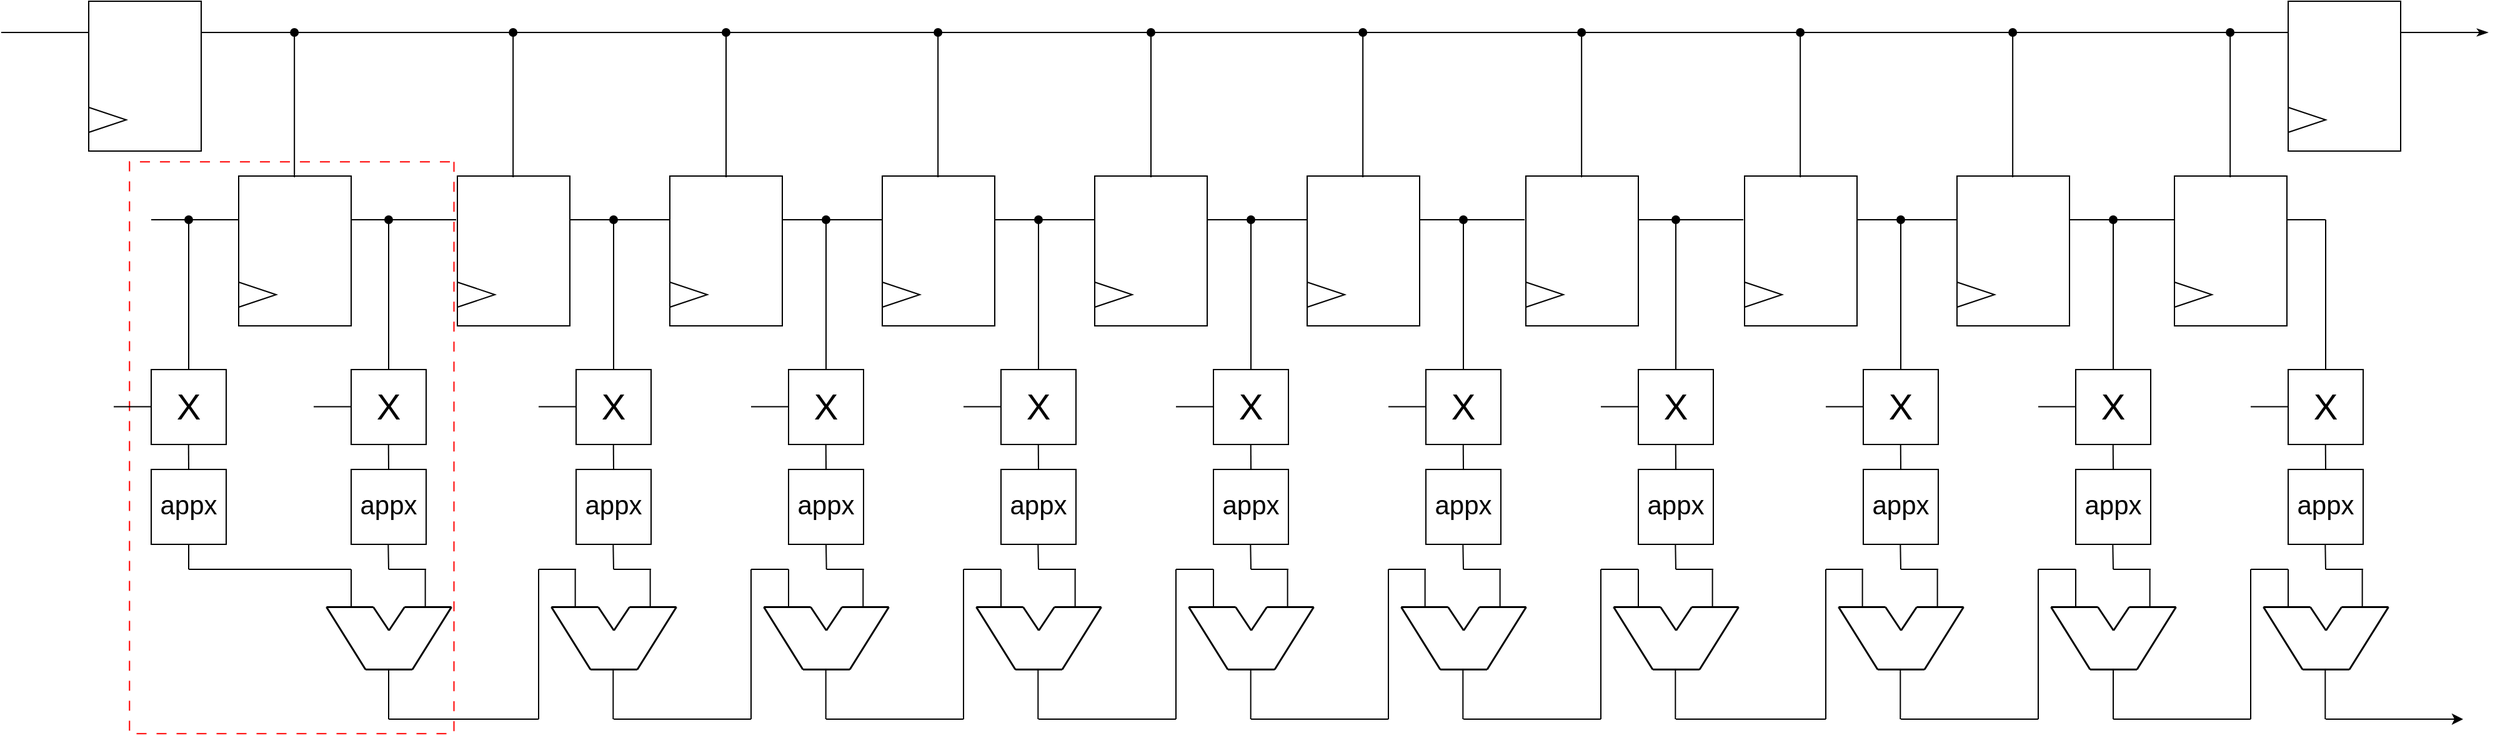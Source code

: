 <mxfile version="28.2.7">
  <diagram name="Pagina-1" id="szylHUDKqCaE8vShAE06">
    <mxGraphModel dx="613" dy="310" grid="1" gridSize="10" guides="1" tooltips="1" connect="1" arrows="1" fold="1" page="1" pageScale="1" pageWidth="1654" pageHeight="2336" math="0" shadow="0">
      <root>
        <mxCell id="0" />
        <mxCell id="1" parent="0" />
        <mxCell id="4OtoTD2fpRi7HfzD1Dlc-269" value="" style="rounded=0;whiteSpace=wrap;html=1;rotation=90;strokeColor=light-dark(#ff0000, #ededed);dashed=1;dashPattern=8 8;fillColor=none;" vertex="1" parent="1">
          <mxGeometry x="203.45" y="402.82" width="458" height="259.63" as="geometry" />
        </mxCell>
        <mxCell id="4OtoTD2fpRi7HfzD1Dlc-2" value="" style="rounded=0;whiteSpace=wrap;html=1;rotation=90;" vertex="1" parent="1">
          <mxGeometry x="375" y="330" width="120" height="90" as="geometry" />
        </mxCell>
        <mxCell id="4OtoTD2fpRi7HfzD1Dlc-3" value="" style="triangle;whiteSpace=wrap;html=1;" vertex="1" parent="1">
          <mxGeometry x="390" y="400" width="30" height="20" as="geometry" />
        </mxCell>
        <mxCell id="4OtoTD2fpRi7HfzD1Dlc-4" value="" style="endArrow=none;html=1;rounded=0;" edge="1" parent="1">
          <mxGeometry width="50" height="50" relative="1" as="geometry">
            <mxPoint x="320" y="350" as="sourcePoint" />
            <mxPoint x="390" y="350" as="targetPoint" />
          </mxGeometry>
        </mxCell>
        <mxCell id="4OtoTD2fpRi7HfzD1Dlc-5" value="" style="endArrow=none;html=1;rounded=0;" edge="1" parent="1">
          <mxGeometry width="50" height="50" relative="1" as="geometry">
            <mxPoint x="480" y="350" as="sourcePoint" />
            <mxPoint x="564" y="350" as="targetPoint" />
          </mxGeometry>
        </mxCell>
        <mxCell id="4OtoTD2fpRi7HfzD1Dlc-18" value="" style="rounded=0;whiteSpace=wrap;html=1;rotation=90;" vertex="1" parent="1">
          <mxGeometry x="550" y="330" width="120" height="90" as="geometry" />
        </mxCell>
        <mxCell id="4OtoTD2fpRi7HfzD1Dlc-19" value="" style="triangle;whiteSpace=wrap;html=1;" vertex="1" parent="1">
          <mxGeometry x="565" y="400" width="30" height="20" as="geometry" />
        </mxCell>
        <mxCell id="4OtoTD2fpRi7HfzD1Dlc-20" value="" style="endArrow=none;html=1;rounded=0;" edge="1" parent="1">
          <mxGeometry width="50" height="50" relative="1" as="geometry">
            <mxPoint x="655" y="350" as="sourcePoint" />
            <mxPoint x="739" y="350" as="targetPoint" />
          </mxGeometry>
        </mxCell>
        <mxCell id="4OtoTD2fpRi7HfzD1Dlc-21" value="" style="rounded=0;whiteSpace=wrap;html=1;rotation=90;" vertex="1" parent="1">
          <mxGeometry x="720" y="330" width="120" height="90" as="geometry" />
        </mxCell>
        <mxCell id="4OtoTD2fpRi7HfzD1Dlc-22" value="" style="triangle;whiteSpace=wrap;html=1;" vertex="1" parent="1">
          <mxGeometry x="735" y="400" width="30" height="20" as="geometry" />
        </mxCell>
        <mxCell id="4OtoTD2fpRi7HfzD1Dlc-23" value="" style="endArrow=none;html=1;rounded=0;" edge="1" parent="1">
          <mxGeometry width="50" height="50" relative="1" as="geometry">
            <mxPoint x="825" y="350" as="sourcePoint" />
            <mxPoint x="909" y="350" as="targetPoint" />
          </mxGeometry>
        </mxCell>
        <mxCell id="4OtoTD2fpRi7HfzD1Dlc-24" value="" style="rounded=0;whiteSpace=wrap;html=1;rotation=90;" vertex="1" parent="1">
          <mxGeometry x="890" y="330" width="120" height="90" as="geometry" />
        </mxCell>
        <mxCell id="4OtoTD2fpRi7HfzD1Dlc-25" value="" style="triangle;whiteSpace=wrap;html=1;" vertex="1" parent="1">
          <mxGeometry x="905" y="400" width="30" height="20" as="geometry" />
        </mxCell>
        <mxCell id="4OtoTD2fpRi7HfzD1Dlc-26" value="" style="endArrow=none;html=1;rounded=0;" edge="1" parent="1">
          <mxGeometry width="50" height="50" relative="1" as="geometry">
            <mxPoint x="995" y="350" as="sourcePoint" />
            <mxPoint x="1079" y="350" as="targetPoint" />
          </mxGeometry>
        </mxCell>
        <mxCell id="4OtoTD2fpRi7HfzD1Dlc-27" value="" style="rounded=0;whiteSpace=wrap;html=1;rotation=90;" vertex="1" parent="1">
          <mxGeometry x="1060" y="330" width="120" height="90" as="geometry" />
        </mxCell>
        <mxCell id="4OtoTD2fpRi7HfzD1Dlc-28" value="" style="triangle;whiteSpace=wrap;html=1;" vertex="1" parent="1">
          <mxGeometry x="1075" y="400" width="30" height="20" as="geometry" />
        </mxCell>
        <mxCell id="4OtoTD2fpRi7HfzD1Dlc-29" value="" style="endArrow=none;html=1;rounded=0;" edge="1" parent="1">
          <mxGeometry width="50" height="50" relative="1" as="geometry">
            <mxPoint x="1165" y="350" as="sourcePoint" />
            <mxPoint x="1249" y="350" as="targetPoint" />
          </mxGeometry>
        </mxCell>
        <mxCell id="4OtoTD2fpRi7HfzD1Dlc-30" value="" style="rounded=0;whiteSpace=wrap;html=1;rotation=90;" vertex="1" parent="1">
          <mxGeometry x="1230" y="330" width="120" height="90" as="geometry" />
        </mxCell>
        <mxCell id="4OtoTD2fpRi7HfzD1Dlc-31" value="" style="triangle;whiteSpace=wrap;html=1;" vertex="1" parent="1">
          <mxGeometry x="1245" y="400" width="30" height="20" as="geometry" />
        </mxCell>
        <mxCell id="4OtoTD2fpRi7HfzD1Dlc-32" value="" style="endArrow=none;html=1;rounded=0;" edge="1" parent="1">
          <mxGeometry width="50" height="50" relative="1" as="geometry">
            <mxPoint x="1335" y="350" as="sourcePoint" />
            <mxPoint x="1419" y="350" as="targetPoint" />
          </mxGeometry>
        </mxCell>
        <mxCell id="4OtoTD2fpRi7HfzD1Dlc-33" value="" style="rounded=0;whiteSpace=wrap;html=1;rotation=90;" vertex="1" parent="1">
          <mxGeometry x="1405" y="330" width="120" height="90" as="geometry" />
        </mxCell>
        <mxCell id="4OtoTD2fpRi7HfzD1Dlc-34" value="" style="triangle;whiteSpace=wrap;html=1;" vertex="1" parent="1">
          <mxGeometry x="1420" y="400" width="30" height="20" as="geometry" />
        </mxCell>
        <mxCell id="4OtoTD2fpRi7HfzD1Dlc-35" value="" style="endArrow=none;html=1;rounded=0;" edge="1" parent="1">
          <mxGeometry width="50" height="50" relative="1" as="geometry">
            <mxPoint x="1510" y="350" as="sourcePoint" />
            <mxPoint x="1594" y="350" as="targetPoint" />
          </mxGeometry>
        </mxCell>
        <mxCell id="4OtoTD2fpRi7HfzD1Dlc-36" value="" style="rounded=0;whiteSpace=wrap;html=1;rotation=90;" vertex="1" parent="1">
          <mxGeometry x="1580" y="330" width="120" height="90" as="geometry" />
        </mxCell>
        <mxCell id="4OtoTD2fpRi7HfzD1Dlc-37" value="" style="triangle;whiteSpace=wrap;html=1;" vertex="1" parent="1">
          <mxGeometry x="1595" y="400" width="30" height="20" as="geometry" />
        </mxCell>
        <mxCell id="4OtoTD2fpRi7HfzD1Dlc-38" value="" style="endArrow=none;html=1;rounded=0;" edge="1" parent="1">
          <mxGeometry width="50" height="50" relative="1" as="geometry">
            <mxPoint x="1685" y="350" as="sourcePoint" />
            <mxPoint x="1769" y="350" as="targetPoint" />
          </mxGeometry>
        </mxCell>
        <mxCell id="4OtoTD2fpRi7HfzD1Dlc-39" value="" style="rounded=0;whiteSpace=wrap;html=1;rotation=90;" vertex="1" parent="1">
          <mxGeometry x="1750" y="330" width="120" height="90" as="geometry" />
        </mxCell>
        <mxCell id="4OtoTD2fpRi7HfzD1Dlc-40" value="" style="triangle;whiteSpace=wrap;html=1;" vertex="1" parent="1">
          <mxGeometry x="1765" y="400" width="30" height="20" as="geometry" />
        </mxCell>
        <mxCell id="4OtoTD2fpRi7HfzD1Dlc-41" value="" style="endArrow=none;html=1;rounded=0;" edge="1" parent="1">
          <mxGeometry width="50" height="50" relative="1" as="geometry">
            <mxPoint x="1855" y="350" as="sourcePoint" />
            <mxPoint x="1939" y="350" as="targetPoint" />
          </mxGeometry>
        </mxCell>
        <mxCell id="4OtoTD2fpRi7HfzD1Dlc-42" value="" style="rounded=0;whiteSpace=wrap;html=1;rotation=90;" vertex="1" parent="1">
          <mxGeometry x="1924" y="330" width="120" height="90" as="geometry" />
        </mxCell>
        <mxCell id="4OtoTD2fpRi7HfzD1Dlc-43" value="" style="triangle;whiteSpace=wrap;html=1;" vertex="1" parent="1">
          <mxGeometry x="1939" y="400" width="30" height="20" as="geometry" />
        </mxCell>
        <mxCell id="4OtoTD2fpRi7HfzD1Dlc-44" value="" style="endArrow=none;html=1;rounded=0;" edge="1" parent="1">
          <mxGeometry width="50" height="50" relative="1" as="geometry">
            <mxPoint x="2029" y="350" as="sourcePoint" />
            <mxPoint x="2060" y="350" as="targetPoint" />
          </mxGeometry>
        </mxCell>
        <mxCell id="4OtoTD2fpRi7HfzD1Dlc-45" value="" style="endArrow=oval;html=1;rounded=0;startArrow=none;startFill=0;endFill=1;" edge="1" parent="1">
          <mxGeometry width="50" height="50" relative="1" as="geometry">
            <mxPoint x="350" y="470" as="sourcePoint" />
            <mxPoint x="350" y="350" as="targetPoint" />
          </mxGeometry>
        </mxCell>
        <mxCell id="4OtoTD2fpRi7HfzD1Dlc-46" value="&lt;div style=&quot;line-height: 230%;&quot;&gt;&lt;font style=&quot;font-size: 29px; line-height: 140%;&quot;&gt;X&lt;/font&gt;&lt;/div&gt;" style="whiteSpace=wrap;html=1;aspect=fixed;" vertex="1" parent="1">
          <mxGeometry x="320" y="470" width="60" height="60" as="geometry" />
        </mxCell>
        <mxCell id="4OtoTD2fpRi7HfzD1Dlc-47" value="&lt;div style=&quot;line-height: 230%;&quot;&gt;&lt;font style=&quot;font-size: 21px;&quot;&gt;appx&lt;/font&gt;&lt;/div&gt;" style="whiteSpace=wrap;html=1;aspect=fixed;" vertex="1" parent="1">
          <mxGeometry x="320" y="550" width="60" height="60" as="geometry" />
        </mxCell>
        <mxCell id="4OtoTD2fpRi7HfzD1Dlc-48" value="" style="endArrow=none;html=1;rounded=0;exitX=0.5;exitY=0;exitDx=0;exitDy=0;" edge="1" parent="1" source="4OtoTD2fpRi7HfzD1Dlc-47">
          <mxGeometry width="50" height="50" relative="1" as="geometry">
            <mxPoint x="349.86" y="580" as="sourcePoint" />
            <mxPoint x="349.86" y="530" as="targetPoint" />
          </mxGeometry>
        </mxCell>
        <mxCell id="4OtoTD2fpRi7HfzD1Dlc-50" value="" style="endArrow=oval;html=1;rounded=0;startArrow=none;startFill=0;endFill=1;" edge="1" parent="1">
          <mxGeometry width="50" height="50" relative="1" as="geometry">
            <mxPoint x="510" y="470" as="sourcePoint" />
            <mxPoint x="510" y="350" as="targetPoint" />
          </mxGeometry>
        </mxCell>
        <mxCell id="4OtoTD2fpRi7HfzD1Dlc-51" value="" style="endArrow=oval;html=1;rounded=0;startArrow=none;startFill=0;endFill=1;" edge="1" parent="1">
          <mxGeometry width="50" height="50" relative="1" as="geometry">
            <mxPoint x="690" y="470" as="sourcePoint" />
            <mxPoint x="690" y="350" as="targetPoint" />
          </mxGeometry>
        </mxCell>
        <mxCell id="4OtoTD2fpRi7HfzD1Dlc-52" value="" style="endArrow=oval;html=1;rounded=0;startArrow=none;startFill=0;endFill=1;" edge="1" parent="1">
          <mxGeometry width="50" height="50" relative="1" as="geometry">
            <mxPoint x="860" y="470" as="sourcePoint" />
            <mxPoint x="860" y="350" as="targetPoint" />
          </mxGeometry>
        </mxCell>
        <mxCell id="4OtoTD2fpRi7HfzD1Dlc-53" value="" style="endArrow=oval;html=1;rounded=0;startArrow=none;startFill=0;endFill=1;" edge="1" parent="1">
          <mxGeometry width="50" height="50" relative="1" as="geometry">
            <mxPoint x="1030" y="470" as="sourcePoint" />
            <mxPoint x="1030" y="350" as="targetPoint" />
          </mxGeometry>
        </mxCell>
        <mxCell id="4OtoTD2fpRi7HfzD1Dlc-54" value="" style="endArrow=oval;html=1;rounded=0;startArrow=none;startFill=0;endFill=1;" edge="1" parent="1">
          <mxGeometry width="50" height="50" relative="1" as="geometry">
            <mxPoint x="1200" y="470" as="sourcePoint" />
            <mxPoint x="1200" y="350" as="targetPoint" />
          </mxGeometry>
        </mxCell>
        <mxCell id="4OtoTD2fpRi7HfzD1Dlc-55" value="" style="endArrow=oval;html=1;rounded=0;startArrow=none;startFill=0;endFill=1;" edge="1" parent="1">
          <mxGeometry width="50" height="50" relative="1" as="geometry">
            <mxPoint x="1370" y="470" as="sourcePoint" />
            <mxPoint x="1370" y="350" as="targetPoint" />
          </mxGeometry>
        </mxCell>
        <mxCell id="4OtoTD2fpRi7HfzD1Dlc-56" value="" style="endArrow=oval;html=1;rounded=0;startArrow=none;startFill=0;endFill=1;" edge="1" parent="1">
          <mxGeometry width="50" height="50" relative="1" as="geometry">
            <mxPoint x="1540" y="470" as="sourcePoint" />
            <mxPoint x="1540" y="350" as="targetPoint" />
          </mxGeometry>
        </mxCell>
        <mxCell id="4OtoTD2fpRi7HfzD1Dlc-57" value="" style="endArrow=oval;html=1;rounded=0;startArrow=none;startFill=0;endFill=1;" edge="1" parent="1">
          <mxGeometry width="50" height="50" relative="1" as="geometry">
            <mxPoint x="1720" y="470" as="sourcePoint" />
            <mxPoint x="1720" y="350" as="targetPoint" />
          </mxGeometry>
        </mxCell>
        <mxCell id="4OtoTD2fpRi7HfzD1Dlc-58" value="" style="endArrow=none;html=1;rounded=0;startArrow=none;startFill=0;endFill=0;" edge="1" parent="1">
          <mxGeometry width="50" height="50" relative="1" as="geometry">
            <mxPoint x="2060" y="470" as="sourcePoint" />
            <mxPoint x="2060" y="350" as="targetPoint" />
          </mxGeometry>
        </mxCell>
        <mxCell id="4OtoTD2fpRi7HfzD1Dlc-59" value="" style="endArrow=oval;html=1;rounded=0;startArrow=none;startFill=0;endFill=1;" edge="1" parent="1">
          <mxGeometry width="50" height="50" relative="1" as="geometry">
            <mxPoint x="1890" y="470" as="sourcePoint" />
            <mxPoint x="1890" y="350" as="targetPoint" />
          </mxGeometry>
        </mxCell>
        <mxCell id="4OtoTD2fpRi7HfzD1Dlc-60" value="&lt;div style=&quot;line-height: 230%;&quot;&gt;&lt;font style=&quot;font-size: 29px; line-height: 140%;&quot;&gt;X&lt;/font&gt;&lt;/div&gt;" style="whiteSpace=wrap;html=1;aspect=fixed;" vertex="1" parent="1">
          <mxGeometry x="480" y="470" width="60" height="60" as="geometry" />
        </mxCell>
        <mxCell id="4OtoTD2fpRi7HfzD1Dlc-61" value="&lt;div style=&quot;line-height: 230%;&quot;&gt;&lt;font style=&quot;font-size: 21px;&quot;&gt;appx&lt;/font&gt;&lt;/div&gt;" style="whiteSpace=wrap;html=1;aspect=fixed;" vertex="1" parent="1">
          <mxGeometry x="480" y="550" width="60" height="60" as="geometry" />
        </mxCell>
        <mxCell id="4OtoTD2fpRi7HfzD1Dlc-62" value="" style="endArrow=none;html=1;rounded=0;exitX=0.5;exitY=0;exitDx=0;exitDy=0;" edge="1" parent="1" source="4OtoTD2fpRi7HfzD1Dlc-61">
          <mxGeometry width="50" height="50" relative="1" as="geometry">
            <mxPoint x="509.86" y="580" as="sourcePoint" />
            <mxPoint x="509.86" y="530" as="targetPoint" />
          </mxGeometry>
        </mxCell>
        <mxCell id="4OtoTD2fpRi7HfzD1Dlc-63" value="&lt;div style=&quot;line-height: 230%;&quot;&gt;&lt;font style=&quot;font-size: 29px; line-height: 140%;&quot;&gt;X&lt;/font&gt;&lt;/div&gt;" style="whiteSpace=wrap;html=1;aspect=fixed;" vertex="1" parent="1">
          <mxGeometry x="660" y="470" width="60" height="60" as="geometry" />
        </mxCell>
        <mxCell id="4OtoTD2fpRi7HfzD1Dlc-64" value="&lt;div style=&quot;line-height: 230%;&quot;&gt;&lt;font style=&quot;font-size: 21px;&quot;&gt;appx&lt;/font&gt;&lt;/div&gt;" style="whiteSpace=wrap;html=1;aspect=fixed;" vertex="1" parent="1">
          <mxGeometry x="660" y="550" width="60" height="60" as="geometry" />
        </mxCell>
        <mxCell id="4OtoTD2fpRi7HfzD1Dlc-65" value="" style="endArrow=none;html=1;rounded=0;exitX=0.5;exitY=0;exitDx=0;exitDy=0;" edge="1" parent="1" source="4OtoTD2fpRi7HfzD1Dlc-64">
          <mxGeometry width="50" height="50" relative="1" as="geometry">
            <mxPoint x="689.86" y="580" as="sourcePoint" />
            <mxPoint x="689.86" y="530" as="targetPoint" />
          </mxGeometry>
        </mxCell>
        <mxCell id="4OtoTD2fpRi7HfzD1Dlc-66" value="&lt;div style=&quot;line-height: 230%;&quot;&gt;&lt;font style=&quot;font-size: 29px; line-height: 140%;&quot;&gt;X&lt;/font&gt;&lt;/div&gt;" style="whiteSpace=wrap;html=1;aspect=fixed;" vertex="1" parent="1">
          <mxGeometry x="830" y="470" width="60" height="60" as="geometry" />
        </mxCell>
        <mxCell id="4OtoTD2fpRi7HfzD1Dlc-67" value="&lt;div style=&quot;line-height: 230%;&quot;&gt;&lt;font style=&quot;font-size: 21px;&quot;&gt;appx&lt;/font&gt;&lt;/div&gt;" style="whiteSpace=wrap;html=1;aspect=fixed;" vertex="1" parent="1">
          <mxGeometry x="830" y="550" width="60" height="60" as="geometry" />
        </mxCell>
        <mxCell id="4OtoTD2fpRi7HfzD1Dlc-68" value="" style="endArrow=none;html=1;rounded=0;exitX=0.5;exitY=0;exitDx=0;exitDy=0;" edge="1" parent="1" source="4OtoTD2fpRi7HfzD1Dlc-67">
          <mxGeometry width="50" height="50" relative="1" as="geometry">
            <mxPoint x="859.86" y="580" as="sourcePoint" />
            <mxPoint x="859.86" y="530" as="targetPoint" />
          </mxGeometry>
        </mxCell>
        <mxCell id="4OtoTD2fpRi7HfzD1Dlc-69" value="&lt;div style=&quot;line-height: 230%;&quot;&gt;&lt;font style=&quot;font-size: 29px; line-height: 140%;&quot;&gt;X&lt;/font&gt;&lt;/div&gt;" style="whiteSpace=wrap;html=1;aspect=fixed;" vertex="1" parent="1">
          <mxGeometry x="1000" y="470" width="60" height="60" as="geometry" />
        </mxCell>
        <mxCell id="4OtoTD2fpRi7HfzD1Dlc-70" value="&lt;div style=&quot;line-height: 230%;&quot;&gt;&lt;font style=&quot;font-size: 21px;&quot;&gt;appx&lt;/font&gt;&lt;/div&gt;" style="whiteSpace=wrap;html=1;aspect=fixed;" vertex="1" parent="1">
          <mxGeometry x="1000" y="550" width="60" height="60" as="geometry" />
        </mxCell>
        <mxCell id="4OtoTD2fpRi7HfzD1Dlc-71" value="" style="endArrow=none;html=1;rounded=0;exitX=0.5;exitY=0;exitDx=0;exitDy=0;" edge="1" parent="1" source="4OtoTD2fpRi7HfzD1Dlc-70">
          <mxGeometry width="50" height="50" relative="1" as="geometry">
            <mxPoint x="1029.86" y="580" as="sourcePoint" />
            <mxPoint x="1029.86" y="530" as="targetPoint" />
          </mxGeometry>
        </mxCell>
        <mxCell id="4OtoTD2fpRi7HfzD1Dlc-72" value="&lt;div style=&quot;line-height: 230%;&quot;&gt;&lt;font style=&quot;font-size: 29px; line-height: 140%;&quot;&gt;X&lt;/font&gt;&lt;/div&gt;" style="whiteSpace=wrap;html=1;aspect=fixed;" vertex="1" parent="1">
          <mxGeometry x="1170" y="470" width="60" height="60" as="geometry" />
        </mxCell>
        <mxCell id="4OtoTD2fpRi7HfzD1Dlc-73" value="&lt;div style=&quot;line-height: 230%;&quot;&gt;&lt;font style=&quot;font-size: 21px;&quot;&gt;appx&lt;/font&gt;&lt;/div&gt;" style="whiteSpace=wrap;html=1;aspect=fixed;" vertex="1" parent="1">
          <mxGeometry x="1170" y="550" width="60" height="60" as="geometry" />
        </mxCell>
        <mxCell id="4OtoTD2fpRi7HfzD1Dlc-74" value="" style="endArrow=none;html=1;rounded=0;exitX=0.5;exitY=0;exitDx=0;exitDy=0;" edge="1" parent="1" source="4OtoTD2fpRi7HfzD1Dlc-73">
          <mxGeometry width="50" height="50" relative="1" as="geometry">
            <mxPoint x="1199.86" y="580" as="sourcePoint" />
            <mxPoint x="1199.86" y="530" as="targetPoint" />
          </mxGeometry>
        </mxCell>
        <mxCell id="4OtoTD2fpRi7HfzD1Dlc-75" value="&lt;div style=&quot;line-height: 230%;&quot;&gt;&lt;font style=&quot;font-size: 29px; line-height: 140%;&quot;&gt;X&lt;/font&gt;&lt;/div&gt;" style="whiteSpace=wrap;html=1;aspect=fixed;" vertex="1" parent="1">
          <mxGeometry x="1340" y="470" width="60" height="60" as="geometry" />
        </mxCell>
        <mxCell id="4OtoTD2fpRi7HfzD1Dlc-76" value="&lt;div style=&quot;line-height: 230%;&quot;&gt;&lt;font style=&quot;font-size: 21px;&quot;&gt;appx&lt;/font&gt;&lt;/div&gt;" style="whiteSpace=wrap;html=1;aspect=fixed;" vertex="1" parent="1">
          <mxGeometry x="1340" y="550" width="60" height="60" as="geometry" />
        </mxCell>
        <mxCell id="4OtoTD2fpRi7HfzD1Dlc-77" value="" style="endArrow=none;html=1;rounded=0;exitX=0.5;exitY=0;exitDx=0;exitDy=0;" edge="1" parent="1" source="4OtoTD2fpRi7HfzD1Dlc-76">
          <mxGeometry width="50" height="50" relative="1" as="geometry">
            <mxPoint x="1369.86" y="580" as="sourcePoint" />
            <mxPoint x="1369.86" y="530" as="targetPoint" />
          </mxGeometry>
        </mxCell>
        <mxCell id="4OtoTD2fpRi7HfzD1Dlc-78" value="&lt;div style=&quot;line-height: 230%;&quot;&gt;&lt;font style=&quot;font-size: 29px; line-height: 140%;&quot;&gt;X&lt;/font&gt;&lt;/div&gt;" style="whiteSpace=wrap;html=1;aspect=fixed;" vertex="1" parent="1">
          <mxGeometry x="1510" y="470" width="60" height="60" as="geometry" />
        </mxCell>
        <mxCell id="4OtoTD2fpRi7HfzD1Dlc-79" value="&lt;div style=&quot;line-height: 230%;&quot;&gt;&lt;font style=&quot;font-size: 21px;&quot;&gt;appx&lt;/font&gt;&lt;/div&gt;" style="whiteSpace=wrap;html=1;aspect=fixed;" vertex="1" parent="1">
          <mxGeometry x="1510" y="550" width="60" height="60" as="geometry" />
        </mxCell>
        <mxCell id="4OtoTD2fpRi7HfzD1Dlc-80" value="" style="endArrow=none;html=1;rounded=0;exitX=0.5;exitY=0;exitDx=0;exitDy=0;" edge="1" parent="1" source="4OtoTD2fpRi7HfzD1Dlc-79">
          <mxGeometry width="50" height="50" relative="1" as="geometry">
            <mxPoint x="1539.86" y="580" as="sourcePoint" />
            <mxPoint x="1539.86" y="530" as="targetPoint" />
          </mxGeometry>
        </mxCell>
        <mxCell id="4OtoTD2fpRi7HfzD1Dlc-81" value="&lt;div style=&quot;line-height: 230%;&quot;&gt;&lt;font style=&quot;font-size: 29px; line-height: 140%;&quot;&gt;X&lt;/font&gt;&lt;/div&gt;" style="whiteSpace=wrap;html=1;aspect=fixed;" vertex="1" parent="1">
          <mxGeometry x="1690" y="470" width="60" height="60" as="geometry" />
        </mxCell>
        <mxCell id="4OtoTD2fpRi7HfzD1Dlc-82" value="&lt;div style=&quot;line-height: 230%;&quot;&gt;&lt;font style=&quot;font-size: 21px;&quot;&gt;appx&lt;/font&gt;&lt;/div&gt;" style="whiteSpace=wrap;html=1;aspect=fixed;" vertex="1" parent="1">
          <mxGeometry x="1690" y="550" width="60" height="60" as="geometry" />
        </mxCell>
        <mxCell id="4OtoTD2fpRi7HfzD1Dlc-83" value="" style="endArrow=none;html=1;rounded=0;exitX=0.5;exitY=0;exitDx=0;exitDy=0;" edge="1" parent="1" source="4OtoTD2fpRi7HfzD1Dlc-82">
          <mxGeometry width="50" height="50" relative="1" as="geometry">
            <mxPoint x="1719.86" y="580" as="sourcePoint" />
            <mxPoint x="1719.86" y="530" as="targetPoint" />
          </mxGeometry>
        </mxCell>
        <mxCell id="4OtoTD2fpRi7HfzD1Dlc-84" value="&lt;div style=&quot;line-height: 230%;&quot;&gt;&lt;font style=&quot;font-size: 29px; line-height: 140%;&quot;&gt;X&lt;/font&gt;&lt;/div&gt;" style="whiteSpace=wrap;html=1;aspect=fixed;" vertex="1" parent="1">
          <mxGeometry x="1860" y="470" width="60" height="60" as="geometry" />
        </mxCell>
        <mxCell id="4OtoTD2fpRi7HfzD1Dlc-85" value="&lt;div style=&quot;line-height: 230%;&quot;&gt;&lt;font style=&quot;font-size: 21px;&quot;&gt;appx&lt;/font&gt;&lt;/div&gt;" style="whiteSpace=wrap;html=1;aspect=fixed;" vertex="1" parent="1">
          <mxGeometry x="1860" y="550" width="60" height="60" as="geometry" />
        </mxCell>
        <mxCell id="4OtoTD2fpRi7HfzD1Dlc-86" value="" style="endArrow=none;html=1;rounded=0;exitX=0.5;exitY=0;exitDx=0;exitDy=0;" edge="1" parent="1" source="4OtoTD2fpRi7HfzD1Dlc-85">
          <mxGeometry width="50" height="50" relative="1" as="geometry">
            <mxPoint x="1889.86" y="580" as="sourcePoint" />
            <mxPoint x="1889.86" y="530" as="targetPoint" />
          </mxGeometry>
        </mxCell>
        <mxCell id="4OtoTD2fpRi7HfzD1Dlc-87" value="&lt;div style=&quot;line-height: 230%;&quot;&gt;&lt;font style=&quot;font-size: 29px; line-height: 140%;&quot;&gt;X&lt;/font&gt;&lt;/div&gt;" style="whiteSpace=wrap;html=1;aspect=fixed;" vertex="1" parent="1">
          <mxGeometry x="2030" y="470" width="60" height="60" as="geometry" />
        </mxCell>
        <mxCell id="4OtoTD2fpRi7HfzD1Dlc-88" value="&lt;div style=&quot;line-height: 230%;&quot;&gt;&lt;font style=&quot;font-size: 21px;&quot;&gt;appx&lt;/font&gt;&lt;/div&gt;" style="whiteSpace=wrap;html=1;aspect=fixed;" vertex="1" parent="1">
          <mxGeometry x="2030" y="550" width="60" height="60" as="geometry" />
        </mxCell>
        <mxCell id="4OtoTD2fpRi7HfzD1Dlc-89" value="" style="endArrow=none;html=1;rounded=0;exitX=0.5;exitY=0;exitDx=0;exitDy=0;" edge="1" parent="1" source="4OtoTD2fpRi7HfzD1Dlc-88">
          <mxGeometry width="50" height="50" relative="1" as="geometry">
            <mxPoint x="2059.86" y="580" as="sourcePoint" />
            <mxPoint x="2059.86" y="530" as="targetPoint" />
          </mxGeometry>
        </mxCell>
        <mxCell id="4OtoTD2fpRi7HfzD1Dlc-96" value="" style="endArrow=none;html=1;rounded=0;strokeWidth=1.5;" edge="1" parent="1">
          <mxGeometry width="50" height="50" relative="1" as="geometry">
            <mxPoint x="460" y="660" as="sourcePoint" />
            <mxPoint x="497.5" y="660" as="targetPoint" />
          </mxGeometry>
        </mxCell>
        <mxCell id="4OtoTD2fpRi7HfzD1Dlc-97" value="" style="endArrow=none;html=1;rounded=0;strokeWidth=1.5;" edge="1" parent="1">
          <mxGeometry width="50" height="50" relative="1" as="geometry">
            <mxPoint x="522.5" y="660" as="sourcePoint" />
            <mxPoint x="560" y="660" as="targetPoint" />
          </mxGeometry>
        </mxCell>
        <mxCell id="4OtoTD2fpRi7HfzD1Dlc-98" value="" style="endArrow=none;html=1;rounded=0;strokeWidth=1.5;" edge="1" parent="1">
          <mxGeometry width="50" height="50" relative="1" as="geometry">
            <mxPoint x="491.25" y="710" as="sourcePoint" />
            <mxPoint x="528.75" y="710" as="targetPoint" />
          </mxGeometry>
        </mxCell>
        <mxCell id="4OtoTD2fpRi7HfzD1Dlc-99" value="" style="endArrow=none;html=1;rounded=0;strokeWidth=1.5;" edge="1" parent="1">
          <mxGeometry width="50" height="50" relative="1" as="geometry">
            <mxPoint x="528.75" y="710" as="sourcePoint" />
            <mxPoint x="560" y="660" as="targetPoint" />
          </mxGeometry>
        </mxCell>
        <mxCell id="4OtoTD2fpRi7HfzD1Dlc-100" value="" style="endArrow=none;html=1;rounded=0;strokeWidth=1.5;" edge="1" parent="1">
          <mxGeometry width="50" height="50" relative="1" as="geometry">
            <mxPoint x="460" y="660" as="sourcePoint" />
            <mxPoint x="491.25" y="710" as="targetPoint" />
          </mxGeometry>
        </mxCell>
        <mxCell id="4OtoTD2fpRi7HfzD1Dlc-101" value="" style="endArrow=none;html=1;rounded=0;strokeWidth=1.5;" edge="1" parent="1">
          <mxGeometry width="50" height="50" relative="1" as="geometry">
            <mxPoint x="497.5" y="660" as="sourcePoint" />
            <mxPoint x="510" y="678.75" as="targetPoint" />
          </mxGeometry>
        </mxCell>
        <mxCell id="4OtoTD2fpRi7HfzD1Dlc-102" value="" style="endArrow=none;html=1;rounded=0;strokeWidth=1.5;" edge="1" parent="1">
          <mxGeometry width="50" height="50" relative="1" as="geometry">
            <mxPoint x="522.5" y="660" as="sourcePoint" />
            <mxPoint x="510" y="678.75" as="targetPoint" />
          </mxGeometry>
        </mxCell>
        <mxCell id="4OtoTD2fpRi7HfzD1Dlc-104" value="" style="endArrow=none;html=1;rounded=0;strokeWidth=1.5;" edge="1" parent="1">
          <mxGeometry width="50" height="50" relative="1" as="geometry">
            <mxPoint x="640" y="660" as="sourcePoint" />
            <mxPoint x="677.5" y="660" as="targetPoint" />
          </mxGeometry>
        </mxCell>
        <mxCell id="4OtoTD2fpRi7HfzD1Dlc-105" value="" style="endArrow=none;html=1;rounded=0;strokeWidth=1.5;" edge="1" parent="1">
          <mxGeometry width="50" height="50" relative="1" as="geometry">
            <mxPoint x="702.5" y="660" as="sourcePoint" />
            <mxPoint x="740" y="660" as="targetPoint" />
          </mxGeometry>
        </mxCell>
        <mxCell id="4OtoTD2fpRi7HfzD1Dlc-106" value="" style="endArrow=none;html=1;rounded=0;strokeWidth=1.5;" edge="1" parent="1">
          <mxGeometry width="50" height="50" relative="1" as="geometry">
            <mxPoint x="671.25" y="710" as="sourcePoint" />
            <mxPoint x="708.75" y="710" as="targetPoint" />
          </mxGeometry>
        </mxCell>
        <mxCell id="4OtoTD2fpRi7HfzD1Dlc-107" value="" style="endArrow=none;html=1;rounded=0;strokeWidth=1.5;" edge="1" parent="1">
          <mxGeometry width="50" height="50" relative="1" as="geometry">
            <mxPoint x="708.75" y="710" as="sourcePoint" />
            <mxPoint x="740" y="660" as="targetPoint" />
          </mxGeometry>
        </mxCell>
        <mxCell id="4OtoTD2fpRi7HfzD1Dlc-108" value="" style="endArrow=none;html=1;rounded=0;strokeWidth=1.5;" edge="1" parent="1">
          <mxGeometry width="50" height="50" relative="1" as="geometry">
            <mxPoint x="640" y="660" as="sourcePoint" />
            <mxPoint x="671.25" y="710" as="targetPoint" />
          </mxGeometry>
        </mxCell>
        <mxCell id="4OtoTD2fpRi7HfzD1Dlc-109" value="" style="endArrow=none;html=1;rounded=0;strokeWidth=1.5;" edge="1" parent="1">
          <mxGeometry width="50" height="50" relative="1" as="geometry">
            <mxPoint x="677.5" y="660" as="sourcePoint" />
            <mxPoint x="690" y="678.75" as="targetPoint" />
          </mxGeometry>
        </mxCell>
        <mxCell id="4OtoTD2fpRi7HfzD1Dlc-110" value="" style="endArrow=none;html=1;rounded=0;strokeWidth=1.5;" edge="1" parent="1">
          <mxGeometry width="50" height="50" relative="1" as="geometry">
            <mxPoint x="702.5" y="660" as="sourcePoint" />
            <mxPoint x="690" y="678.75" as="targetPoint" />
          </mxGeometry>
        </mxCell>
        <mxCell id="4OtoTD2fpRi7HfzD1Dlc-111" value="" style="endArrow=none;html=1;rounded=0;strokeWidth=1.5;" edge="1" parent="1">
          <mxGeometry width="50" height="50" relative="1" as="geometry">
            <mxPoint x="810" y="660" as="sourcePoint" />
            <mxPoint x="847.5" y="660" as="targetPoint" />
          </mxGeometry>
        </mxCell>
        <mxCell id="4OtoTD2fpRi7HfzD1Dlc-112" value="" style="endArrow=none;html=1;rounded=0;strokeWidth=1.5;" edge="1" parent="1">
          <mxGeometry width="50" height="50" relative="1" as="geometry">
            <mxPoint x="872.5" y="660" as="sourcePoint" />
            <mxPoint x="910" y="660" as="targetPoint" />
          </mxGeometry>
        </mxCell>
        <mxCell id="4OtoTD2fpRi7HfzD1Dlc-113" value="" style="endArrow=none;html=1;rounded=0;strokeWidth=1.5;" edge="1" parent="1">
          <mxGeometry width="50" height="50" relative="1" as="geometry">
            <mxPoint x="841.25" y="710" as="sourcePoint" />
            <mxPoint x="878.75" y="710" as="targetPoint" />
          </mxGeometry>
        </mxCell>
        <mxCell id="4OtoTD2fpRi7HfzD1Dlc-114" value="" style="endArrow=none;html=1;rounded=0;strokeWidth=1.5;" edge="1" parent="1">
          <mxGeometry width="50" height="50" relative="1" as="geometry">
            <mxPoint x="878.75" y="710" as="sourcePoint" />
            <mxPoint x="910" y="660" as="targetPoint" />
          </mxGeometry>
        </mxCell>
        <mxCell id="4OtoTD2fpRi7HfzD1Dlc-115" value="" style="endArrow=none;html=1;rounded=0;strokeWidth=1.5;" edge="1" parent="1">
          <mxGeometry width="50" height="50" relative="1" as="geometry">
            <mxPoint x="810" y="660" as="sourcePoint" />
            <mxPoint x="841.25" y="710" as="targetPoint" />
          </mxGeometry>
        </mxCell>
        <mxCell id="4OtoTD2fpRi7HfzD1Dlc-116" value="" style="endArrow=none;html=1;rounded=0;strokeWidth=1.5;" edge="1" parent="1">
          <mxGeometry width="50" height="50" relative="1" as="geometry">
            <mxPoint x="847.5" y="660" as="sourcePoint" />
            <mxPoint x="860" y="678.75" as="targetPoint" />
          </mxGeometry>
        </mxCell>
        <mxCell id="4OtoTD2fpRi7HfzD1Dlc-117" value="" style="endArrow=none;html=1;rounded=0;strokeWidth=1.5;" edge="1" parent="1">
          <mxGeometry width="50" height="50" relative="1" as="geometry">
            <mxPoint x="872.5" y="660" as="sourcePoint" />
            <mxPoint x="860" y="678.75" as="targetPoint" />
          </mxGeometry>
        </mxCell>
        <mxCell id="4OtoTD2fpRi7HfzD1Dlc-118" value="" style="endArrow=none;html=1;rounded=0;strokeWidth=1.5;" edge="1" parent="1">
          <mxGeometry width="50" height="50" relative="1" as="geometry">
            <mxPoint x="980" y="660" as="sourcePoint" />
            <mxPoint x="1017.5" y="660" as="targetPoint" />
          </mxGeometry>
        </mxCell>
        <mxCell id="4OtoTD2fpRi7HfzD1Dlc-119" value="" style="endArrow=none;html=1;rounded=0;strokeWidth=1.5;" edge="1" parent="1">
          <mxGeometry width="50" height="50" relative="1" as="geometry">
            <mxPoint x="1042.5" y="660" as="sourcePoint" />
            <mxPoint x="1080" y="660" as="targetPoint" />
          </mxGeometry>
        </mxCell>
        <mxCell id="4OtoTD2fpRi7HfzD1Dlc-120" value="" style="endArrow=none;html=1;rounded=0;strokeWidth=1.5;" edge="1" parent="1">
          <mxGeometry width="50" height="50" relative="1" as="geometry">
            <mxPoint x="1011.25" y="710" as="sourcePoint" />
            <mxPoint x="1048.75" y="710" as="targetPoint" />
          </mxGeometry>
        </mxCell>
        <mxCell id="4OtoTD2fpRi7HfzD1Dlc-121" value="" style="endArrow=none;html=1;rounded=0;strokeWidth=1.5;" edge="1" parent="1">
          <mxGeometry width="50" height="50" relative="1" as="geometry">
            <mxPoint x="1048.75" y="710" as="sourcePoint" />
            <mxPoint x="1080" y="660" as="targetPoint" />
          </mxGeometry>
        </mxCell>
        <mxCell id="4OtoTD2fpRi7HfzD1Dlc-122" value="" style="endArrow=none;html=1;rounded=0;strokeWidth=1.5;" edge="1" parent="1">
          <mxGeometry width="50" height="50" relative="1" as="geometry">
            <mxPoint x="980" y="660" as="sourcePoint" />
            <mxPoint x="1011.25" y="710" as="targetPoint" />
          </mxGeometry>
        </mxCell>
        <mxCell id="4OtoTD2fpRi7HfzD1Dlc-123" value="" style="endArrow=none;html=1;rounded=0;strokeWidth=1.5;" edge="1" parent="1">
          <mxGeometry width="50" height="50" relative="1" as="geometry">
            <mxPoint x="1017.5" y="660" as="sourcePoint" />
            <mxPoint x="1030" y="678.75" as="targetPoint" />
          </mxGeometry>
        </mxCell>
        <mxCell id="4OtoTD2fpRi7HfzD1Dlc-124" value="" style="endArrow=none;html=1;rounded=0;strokeWidth=1.5;" edge="1" parent="1">
          <mxGeometry width="50" height="50" relative="1" as="geometry">
            <mxPoint x="1042.5" y="660" as="sourcePoint" />
            <mxPoint x="1030" y="678.75" as="targetPoint" />
          </mxGeometry>
        </mxCell>
        <mxCell id="4OtoTD2fpRi7HfzD1Dlc-125" value="" style="endArrow=none;html=1;rounded=0;strokeWidth=1.5;" edge="1" parent="1">
          <mxGeometry width="50" height="50" relative="1" as="geometry">
            <mxPoint x="1150" y="660" as="sourcePoint" />
            <mxPoint x="1187.5" y="660" as="targetPoint" />
          </mxGeometry>
        </mxCell>
        <mxCell id="4OtoTD2fpRi7HfzD1Dlc-126" value="" style="endArrow=none;html=1;rounded=0;strokeWidth=1.5;" edge="1" parent="1">
          <mxGeometry width="50" height="50" relative="1" as="geometry">
            <mxPoint x="1212.5" y="660" as="sourcePoint" />
            <mxPoint x="1250" y="660" as="targetPoint" />
          </mxGeometry>
        </mxCell>
        <mxCell id="4OtoTD2fpRi7HfzD1Dlc-127" value="" style="endArrow=none;html=1;rounded=0;strokeWidth=1.5;" edge="1" parent="1">
          <mxGeometry width="50" height="50" relative="1" as="geometry">
            <mxPoint x="1181.25" y="710" as="sourcePoint" />
            <mxPoint x="1218.75" y="710" as="targetPoint" />
          </mxGeometry>
        </mxCell>
        <mxCell id="4OtoTD2fpRi7HfzD1Dlc-128" value="" style="endArrow=none;html=1;rounded=0;strokeWidth=1.5;" edge="1" parent="1">
          <mxGeometry width="50" height="50" relative="1" as="geometry">
            <mxPoint x="1218.75" y="710" as="sourcePoint" />
            <mxPoint x="1250" y="660" as="targetPoint" />
          </mxGeometry>
        </mxCell>
        <mxCell id="4OtoTD2fpRi7HfzD1Dlc-129" value="" style="endArrow=none;html=1;rounded=0;strokeWidth=1.5;" edge="1" parent="1">
          <mxGeometry width="50" height="50" relative="1" as="geometry">
            <mxPoint x="1150" y="660" as="sourcePoint" />
            <mxPoint x="1181.25" y="710" as="targetPoint" />
          </mxGeometry>
        </mxCell>
        <mxCell id="4OtoTD2fpRi7HfzD1Dlc-130" value="" style="endArrow=none;html=1;rounded=0;strokeWidth=1.5;" edge="1" parent="1">
          <mxGeometry width="50" height="50" relative="1" as="geometry">
            <mxPoint x="1187.5" y="660" as="sourcePoint" />
            <mxPoint x="1200" y="678.75" as="targetPoint" />
          </mxGeometry>
        </mxCell>
        <mxCell id="4OtoTD2fpRi7HfzD1Dlc-131" value="" style="endArrow=none;html=1;rounded=0;strokeWidth=1.5;" edge="1" parent="1">
          <mxGeometry width="50" height="50" relative="1" as="geometry">
            <mxPoint x="1212.5" y="660" as="sourcePoint" />
            <mxPoint x="1200" y="678.75" as="targetPoint" />
          </mxGeometry>
        </mxCell>
        <mxCell id="4OtoTD2fpRi7HfzD1Dlc-132" value="" style="endArrow=none;html=1;rounded=0;strokeWidth=1.5;" edge="1" parent="1">
          <mxGeometry width="50" height="50" relative="1" as="geometry">
            <mxPoint x="1320" y="660" as="sourcePoint" />
            <mxPoint x="1357.5" y="660" as="targetPoint" />
          </mxGeometry>
        </mxCell>
        <mxCell id="4OtoTD2fpRi7HfzD1Dlc-133" value="" style="endArrow=none;html=1;rounded=0;strokeWidth=1.5;" edge="1" parent="1">
          <mxGeometry width="50" height="50" relative="1" as="geometry">
            <mxPoint x="1382.5" y="660" as="sourcePoint" />
            <mxPoint x="1420" y="660" as="targetPoint" />
          </mxGeometry>
        </mxCell>
        <mxCell id="4OtoTD2fpRi7HfzD1Dlc-134" value="" style="endArrow=none;html=1;rounded=0;strokeWidth=1.5;" edge="1" parent="1">
          <mxGeometry width="50" height="50" relative="1" as="geometry">
            <mxPoint x="1351.25" y="710" as="sourcePoint" />
            <mxPoint x="1388.75" y="710" as="targetPoint" />
          </mxGeometry>
        </mxCell>
        <mxCell id="4OtoTD2fpRi7HfzD1Dlc-135" value="" style="endArrow=none;html=1;rounded=0;strokeWidth=1.5;" edge="1" parent="1">
          <mxGeometry width="50" height="50" relative="1" as="geometry">
            <mxPoint x="1388.75" y="710" as="sourcePoint" />
            <mxPoint x="1420" y="660" as="targetPoint" />
          </mxGeometry>
        </mxCell>
        <mxCell id="4OtoTD2fpRi7HfzD1Dlc-136" value="" style="endArrow=none;html=1;rounded=0;strokeWidth=1.5;" edge="1" parent="1">
          <mxGeometry width="50" height="50" relative="1" as="geometry">
            <mxPoint x="1320" y="660" as="sourcePoint" />
            <mxPoint x="1351.25" y="710" as="targetPoint" />
          </mxGeometry>
        </mxCell>
        <mxCell id="4OtoTD2fpRi7HfzD1Dlc-137" value="" style="endArrow=none;html=1;rounded=0;strokeWidth=1.5;" edge="1" parent="1">
          <mxGeometry width="50" height="50" relative="1" as="geometry">
            <mxPoint x="1357.5" y="660" as="sourcePoint" />
            <mxPoint x="1370" y="678.75" as="targetPoint" />
          </mxGeometry>
        </mxCell>
        <mxCell id="4OtoTD2fpRi7HfzD1Dlc-138" value="" style="endArrow=none;html=1;rounded=0;strokeWidth=1.5;" edge="1" parent="1">
          <mxGeometry width="50" height="50" relative="1" as="geometry">
            <mxPoint x="1382.5" y="660" as="sourcePoint" />
            <mxPoint x="1370" y="678.75" as="targetPoint" />
          </mxGeometry>
        </mxCell>
        <mxCell id="4OtoTD2fpRi7HfzD1Dlc-139" value="" style="endArrow=none;html=1;rounded=0;strokeWidth=1.5;" edge="1" parent="1">
          <mxGeometry width="50" height="50" relative="1" as="geometry">
            <mxPoint x="1490" y="660" as="sourcePoint" />
            <mxPoint x="1527.5" y="660" as="targetPoint" />
          </mxGeometry>
        </mxCell>
        <mxCell id="4OtoTD2fpRi7HfzD1Dlc-140" value="" style="endArrow=none;html=1;rounded=0;strokeWidth=1.5;" edge="1" parent="1">
          <mxGeometry width="50" height="50" relative="1" as="geometry">
            <mxPoint x="1552.5" y="660" as="sourcePoint" />
            <mxPoint x="1590" y="660" as="targetPoint" />
          </mxGeometry>
        </mxCell>
        <mxCell id="4OtoTD2fpRi7HfzD1Dlc-141" value="" style="endArrow=none;html=1;rounded=0;strokeWidth=1.5;" edge="1" parent="1">
          <mxGeometry width="50" height="50" relative="1" as="geometry">
            <mxPoint x="1521.25" y="710" as="sourcePoint" />
            <mxPoint x="1558.75" y="710" as="targetPoint" />
          </mxGeometry>
        </mxCell>
        <mxCell id="4OtoTD2fpRi7HfzD1Dlc-142" value="" style="endArrow=none;html=1;rounded=0;strokeWidth=1.5;" edge="1" parent="1">
          <mxGeometry width="50" height="50" relative="1" as="geometry">
            <mxPoint x="1558.75" y="710" as="sourcePoint" />
            <mxPoint x="1590" y="660" as="targetPoint" />
          </mxGeometry>
        </mxCell>
        <mxCell id="4OtoTD2fpRi7HfzD1Dlc-143" value="" style="endArrow=none;html=1;rounded=0;strokeWidth=1.5;" edge="1" parent="1">
          <mxGeometry width="50" height="50" relative="1" as="geometry">
            <mxPoint x="1490" y="660" as="sourcePoint" />
            <mxPoint x="1521.25" y="710" as="targetPoint" />
          </mxGeometry>
        </mxCell>
        <mxCell id="4OtoTD2fpRi7HfzD1Dlc-144" value="" style="endArrow=none;html=1;rounded=0;strokeWidth=1.5;" edge="1" parent="1">
          <mxGeometry width="50" height="50" relative="1" as="geometry">
            <mxPoint x="1527.5" y="660" as="sourcePoint" />
            <mxPoint x="1540" y="678.75" as="targetPoint" />
          </mxGeometry>
        </mxCell>
        <mxCell id="4OtoTD2fpRi7HfzD1Dlc-145" value="" style="endArrow=none;html=1;rounded=0;strokeWidth=1.5;" edge="1" parent="1">
          <mxGeometry width="50" height="50" relative="1" as="geometry">
            <mxPoint x="1552.5" y="660" as="sourcePoint" />
            <mxPoint x="1540" y="678.75" as="targetPoint" />
          </mxGeometry>
        </mxCell>
        <mxCell id="4OtoTD2fpRi7HfzD1Dlc-146" value="" style="endArrow=none;html=1;rounded=0;strokeWidth=1.5;" edge="1" parent="1">
          <mxGeometry width="50" height="50" relative="1" as="geometry">
            <mxPoint x="1670" y="660" as="sourcePoint" />
            <mxPoint x="1707.5" y="660" as="targetPoint" />
          </mxGeometry>
        </mxCell>
        <mxCell id="4OtoTD2fpRi7HfzD1Dlc-147" value="" style="endArrow=none;html=1;rounded=0;strokeWidth=1.5;" edge="1" parent="1">
          <mxGeometry width="50" height="50" relative="1" as="geometry">
            <mxPoint x="1732.5" y="660" as="sourcePoint" />
            <mxPoint x="1770" y="660" as="targetPoint" />
          </mxGeometry>
        </mxCell>
        <mxCell id="4OtoTD2fpRi7HfzD1Dlc-148" value="" style="endArrow=none;html=1;rounded=0;strokeWidth=1.5;" edge="1" parent="1">
          <mxGeometry width="50" height="50" relative="1" as="geometry">
            <mxPoint x="1701.25" y="710" as="sourcePoint" />
            <mxPoint x="1738.75" y="710" as="targetPoint" />
          </mxGeometry>
        </mxCell>
        <mxCell id="4OtoTD2fpRi7HfzD1Dlc-149" value="" style="endArrow=none;html=1;rounded=0;strokeWidth=1.5;" edge="1" parent="1">
          <mxGeometry width="50" height="50" relative="1" as="geometry">
            <mxPoint x="1738.75" y="710" as="sourcePoint" />
            <mxPoint x="1770" y="660" as="targetPoint" />
          </mxGeometry>
        </mxCell>
        <mxCell id="4OtoTD2fpRi7HfzD1Dlc-150" value="" style="endArrow=none;html=1;rounded=0;strokeWidth=1.5;" edge="1" parent="1">
          <mxGeometry width="50" height="50" relative="1" as="geometry">
            <mxPoint x="1670" y="660" as="sourcePoint" />
            <mxPoint x="1701.25" y="710" as="targetPoint" />
          </mxGeometry>
        </mxCell>
        <mxCell id="4OtoTD2fpRi7HfzD1Dlc-151" value="" style="endArrow=none;html=1;rounded=0;strokeWidth=1.5;" edge="1" parent="1">
          <mxGeometry width="50" height="50" relative="1" as="geometry">
            <mxPoint x="1707.5" y="660" as="sourcePoint" />
            <mxPoint x="1720" y="678.75" as="targetPoint" />
          </mxGeometry>
        </mxCell>
        <mxCell id="4OtoTD2fpRi7HfzD1Dlc-152" value="" style="endArrow=none;html=1;rounded=0;strokeWidth=1.5;" edge="1" parent="1">
          <mxGeometry width="50" height="50" relative="1" as="geometry">
            <mxPoint x="1732.5" y="660" as="sourcePoint" />
            <mxPoint x="1720" y="678.75" as="targetPoint" />
          </mxGeometry>
        </mxCell>
        <mxCell id="4OtoTD2fpRi7HfzD1Dlc-153" value="" style="endArrow=none;html=1;rounded=0;strokeWidth=1.5;" edge="1" parent="1">
          <mxGeometry width="50" height="50" relative="1" as="geometry">
            <mxPoint x="1840" y="660" as="sourcePoint" />
            <mxPoint x="1877.5" y="660" as="targetPoint" />
          </mxGeometry>
        </mxCell>
        <mxCell id="4OtoTD2fpRi7HfzD1Dlc-154" value="" style="endArrow=none;html=1;rounded=0;strokeWidth=1.5;" edge="1" parent="1">
          <mxGeometry width="50" height="50" relative="1" as="geometry">
            <mxPoint x="1902.5" y="660" as="sourcePoint" />
            <mxPoint x="1940" y="660" as="targetPoint" />
          </mxGeometry>
        </mxCell>
        <mxCell id="4OtoTD2fpRi7HfzD1Dlc-155" value="" style="endArrow=none;html=1;rounded=0;strokeWidth=1.5;" edge="1" parent="1">
          <mxGeometry width="50" height="50" relative="1" as="geometry">
            <mxPoint x="1871.25" y="710" as="sourcePoint" />
            <mxPoint x="1908.75" y="710" as="targetPoint" />
          </mxGeometry>
        </mxCell>
        <mxCell id="4OtoTD2fpRi7HfzD1Dlc-156" value="" style="endArrow=none;html=1;rounded=0;strokeWidth=1.5;" edge="1" parent="1">
          <mxGeometry width="50" height="50" relative="1" as="geometry">
            <mxPoint x="1908.75" y="710" as="sourcePoint" />
            <mxPoint x="1940" y="660" as="targetPoint" />
          </mxGeometry>
        </mxCell>
        <mxCell id="4OtoTD2fpRi7HfzD1Dlc-157" value="" style="endArrow=none;html=1;rounded=0;strokeWidth=1.5;" edge="1" parent="1">
          <mxGeometry width="50" height="50" relative="1" as="geometry">
            <mxPoint x="1840" y="660" as="sourcePoint" />
            <mxPoint x="1871.25" y="710" as="targetPoint" />
          </mxGeometry>
        </mxCell>
        <mxCell id="4OtoTD2fpRi7HfzD1Dlc-158" value="" style="endArrow=none;html=1;rounded=0;strokeWidth=1.5;" edge="1" parent="1">
          <mxGeometry width="50" height="50" relative="1" as="geometry">
            <mxPoint x="1877.5" y="660" as="sourcePoint" />
            <mxPoint x="1890" y="678.75" as="targetPoint" />
          </mxGeometry>
        </mxCell>
        <mxCell id="4OtoTD2fpRi7HfzD1Dlc-159" value="" style="endArrow=none;html=1;rounded=0;strokeWidth=1.5;" edge="1" parent="1">
          <mxGeometry width="50" height="50" relative="1" as="geometry">
            <mxPoint x="1902.5" y="660" as="sourcePoint" />
            <mxPoint x="1890" y="678.75" as="targetPoint" />
          </mxGeometry>
        </mxCell>
        <mxCell id="4OtoTD2fpRi7HfzD1Dlc-160" value="" style="endArrow=none;html=1;rounded=0;strokeWidth=1.5;" edge="1" parent="1">
          <mxGeometry width="50" height="50" relative="1" as="geometry">
            <mxPoint x="2010" y="660" as="sourcePoint" />
            <mxPoint x="2047.5" y="660" as="targetPoint" />
          </mxGeometry>
        </mxCell>
        <mxCell id="4OtoTD2fpRi7HfzD1Dlc-161" value="" style="endArrow=none;html=1;rounded=0;strokeWidth=1.5;" edge="1" parent="1">
          <mxGeometry width="50" height="50" relative="1" as="geometry">
            <mxPoint x="2072.5" y="660" as="sourcePoint" />
            <mxPoint x="2110" y="660" as="targetPoint" />
          </mxGeometry>
        </mxCell>
        <mxCell id="4OtoTD2fpRi7HfzD1Dlc-162" value="" style="endArrow=none;html=1;rounded=0;strokeWidth=1.5;" edge="1" parent="1">
          <mxGeometry width="50" height="50" relative="1" as="geometry">
            <mxPoint x="2041.25" y="710" as="sourcePoint" />
            <mxPoint x="2078.75" y="710" as="targetPoint" />
          </mxGeometry>
        </mxCell>
        <mxCell id="4OtoTD2fpRi7HfzD1Dlc-163" value="" style="endArrow=none;html=1;rounded=0;strokeWidth=1.5;" edge="1" parent="1">
          <mxGeometry width="50" height="50" relative="1" as="geometry">
            <mxPoint x="2078.75" y="710" as="sourcePoint" />
            <mxPoint x="2110" y="660" as="targetPoint" />
          </mxGeometry>
        </mxCell>
        <mxCell id="4OtoTD2fpRi7HfzD1Dlc-164" value="" style="endArrow=none;html=1;rounded=0;strokeWidth=1.5;" edge="1" parent="1">
          <mxGeometry width="50" height="50" relative="1" as="geometry">
            <mxPoint x="2010" y="660" as="sourcePoint" />
            <mxPoint x="2041.25" y="710" as="targetPoint" />
          </mxGeometry>
        </mxCell>
        <mxCell id="4OtoTD2fpRi7HfzD1Dlc-165" value="" style="endArrow=none;html=1;rounded=0;strokeWidth=1.5;" edge="1" parent="1">
          <mxGeometry width="50" height="50" relative="1" as="geometry">
            <mxPoint x="2047.5" y="660" as="sourcePoint" />
            <mxPoint x="2060" y="678.75" as="targetPoint" />
          </mxGeometry>
        </mxCell>
        <mxCell id="4OtoTD2fpRi7HfzD1Dlc-166" value="" style="endArrow=none;html=1;rounded=0;strokeWidth=1.5;" edge="1" parent="1">
          <mxGeometry width="50" height="50" relative="1" as="geometry">
            <mxPoint x="2072.5" y="660" as="sourcePoint" />
            <mxPoint x="2060" y="678.75" as="targetPoint" />
          </mxGeometry>
        </mxCell>
        <mxCell id="4OtoTD2fpRi7HfzD1Dlc-167" value="" style="endArrow=none;html=1;rounded=0;entryX=0.5;entryY=1;entryDx=0;entryDy=0;" edge="1" parent="1" target="4OtoTD2fpRi7HfzD1Dlc-47">
          <mxGeometry width="50" height="50" relative="1" as="geometry">
            <mxPoint x="350" y="630" as="sourcePoint" />
            <mxPoint x="370" y="620" as="targetPoint" />
          </mxGeometry>
        </mxCell>
        <mxCell id="4OtoTD2fpRi7HfzD1Dlc-168" value="" style="endArrow=none;html=1;rounded=0;" edge="1" parent="1">
          <mxGeometry width="50" height="50" relative="1" as="geometry">
            <mxPoint x="350" y="630" as="sourcePoint" />
            <mxPoint x="480" y="630" as="targetPoint" />
          </mxGeometry>
        </mxCell>
        <mxCell id="4OtoTD2fpRi7HfzD1Dlc-169" value="" style="endArrow=none;html=1;rounded=0;" edge="1" parent="1">
          <mxGeometry width="50" height="50" relative="1" as="geometry">
            <mxPoint x="480" y="660" as="sourcePoint" />
            <mxPoint x="480" y="630" as="targetPoint" />
          </mxGeometry>
        </mxCell>
        <mxCell id="4OtoTD2fpRi7HfzD1Dlc-170" value="" style="endArrow=none;html=1;rounded=0;" edge="1" parent="1">
          <mxGeometry width="50" height="50" relative="1" as="geometry">
            <mxPoint x="510" y="750" as="sourcePoint" />
            <mxPoint x="510" y="710" as="targetPoint" />
          </mxGeometry>
        </mxCell>
        <mxCell id="4OtoTD2fpRi7HfzD1Dlc-171" value="" style="endArrow=none;html=1;rounded=0;" edge="1" parent="1">
          <mxGeometry width="50" height="50" relative="1" as="geometry">
            <mxPoint x="659.31" y="660" as="sourcePoint" />
            <mxPoint x="659.31" y="630" as="targetPoint" />
          </mxGeometry>
        </mxCell>
        <mxCell id="4OtoTD2fpRi7HfzD1Dlc-172" value="" style="endArrow=none;html=1;rounded=0;" edge="1" parent="1">
          <mxGeometry width="50" height="50" relative="1" as="geometry">
            <mxPoint x="830" y="660" as="sourcePoint" />
            <mxPoint x="830" y="630" as="targetPoint" />
          </mxGeometry>
        </mxCell>
        <mxCell id="4OtoTD2fpRi7HfzD1Dlc-173" value="" style="endArrow=none;html=1;rounded=0;" edge="1" parent="1">
          <mxGeometry width="50" height="50" relative="1" as="geometry">
            <mxPoint x="1000" y="660" as="sourcePoint" />
            <mxPoint x="1000" y="630" as="targetPoint" />
          </mxGeometry>
        </mxCell>
        <mxCell id="4OtoTD2fpRi7HfzD1Dlc-174" value="" style="endArrow=none;html=1;rounded=0;" edge="1" parent="1">
          <mxGeometry width="50" height="50" relative="1" as="geometry">
            <mxPoint x="1170" y="660" as="sourcePoint" />
            <mxPoint x="1170" y="630" as="targetPoint" />
          </mxGeometry>
        </mxCell>
        <mxCell id="4OtoTD2fpRi7HfzD1Dlc-175" value="" style="endArrow=none;html=1;rounded=0;" edge="1" parent="1">
          <mxGeometry width="50" height="50" relative="1" as="geometry">
            <mxPoint x="1339.31" y="660" as="sourcePoint" />
            <mxPoint x="1339.31" y="630" as="targetPoint" />
          </mxGeometry>
        </mxCell>
        <mxCell id="4OtoTD2fpRi7HfzD1Dlc-176" value="" style="endArrow=none;html=1;rounded=0;" edge="1" parent="1">
          <mxGeometry width="50" height="50" relative="1" as="geometry">
            <mxPoint x="1510" y="660" as="sourcePoint" />
            <mxPoint x="1510" y="630" as="targetPoint" />
          </mxGeometry>
        </mxCell>
        <mxCell id="4OtoTD2fpRi7HfzD1Dlc-177" value="" style="endArrow=none;html=1;rounded=0;" edge="1" parent="1">
          <mxGeometry width="50" height="50" relative="1" as="geometry">
            <mxPoint x="1689.31" y="660" as="sourcePoint" />
            <mxPoint x="1689.31" y="630" as="targetPoint" />
          </mxGeometry>
        </mxCell>
        <mxCell id="4OtoTD2fpRi7HfzD1Dlc-178" value="" style="endArrow=none;html=1;rounded=0;" edge="1" parent="1">
          <mxGeometry width="50" height="50" relative="1" as="geometry">
            <mxPoint x="1860" y="660" as="sourcePoint" />
            <mxPoint x="1860" y="630" as="targetPoint" />
          </mxGeometry>
        </mxCell>
        <mxCell id="4OtoTD2fpRi7HfzD1Dlc-179" value="" style="endArrow=none;html=1;rounded=0;" edge="1" parent="1">
          <mxGeometry width="50" height="50" relative="1" as="geometry">
            <mxPoint x="2030" y="660" as="sourcePoint" />
            <mxPoint x="2030" y="630" as="targetPoint" />
          </mxGeometry>
        </mxCell>
        <mxCell id="4OtoTD2fpRi7HfzD1Dlc-180" value="" style="endArrow=none;html=1;rounded=0;" edge="1" parent="1">
          <mxGeometry width="50" height="50" relative="1" as="geometry">
            <mxPoint x="689.66" y="750" as="sourcePoint" />
            <mxPoint x="689.66" y="710" as="targetPoint" />
          </mxGeometry>
        </mxCell>
        <mxCell id="4OtoTD2fpRi7HfzD1Dlc-181" value="" style="endArrow=none;html=1;rounded=0;" edge="1" parent="1">
          <mxGeometry width="50" height="50" relative="1" as="geometry">
            <mxPoint x="859.83" y="750" as="sourcePoint" />
            <mxPoint x="859.83" y="710" as="targetPoint" />
          </mxGeometry>
        </mxCell>
        <mxCell id="4OtoTD2fpRi7HfzD1Dlc-182" value="" style="endArrow=none;html=1;rounded=0;" edge="1" parent="1">
          <mxGeometry width="50" height="50" relative="1" as="geometry">
            <mxPoint x="1029.66" y="750" as="sourcePoint" />
            <mxPoint x="1029.66" y="710" as="targetPoint" />
          </mxGeometry>
        </mxCell>
        <mxCell id="4OtoTD2fpRi7HfzD1Dlc-183" value="" style="endArrow=none;html=1;rounded=0;" edge="1" parent="1">
          <mxGeometry width="50" height="50" relative="1" as="geometry">
            <mxPoint x="1199.83" y="750" as="sourcePoint" />
            <mxPoint x="1199.83" y="710" as="targetPoint" />
          </mxGeometry>
        </mxCell>
        <mxCell id="4OtoTD2fpRi7HfzD1Dlc-184" value="" style="endArrow=none;html=1;rounded=0;" edge="1" parent="1">
          <mxGeometry width="50" height="50" relative="1" as="geometry">
            <mxPoint x="1369.66" y="750" as="sourcePoint" />
            <mxPoint x="1369.66" y="710" as="targetPoint" />
          </mxGeometry>
        </mxCell>
        <mxCell id="4OtoTD2fpRi7HfzD1Dlc-185" value="" style="endArrow=none;html=1;rounded=0;" edge="1" parent="1">
          <mxGeometry width="50" height="50" relative="1" as="geometry">
            <mxPoint x="1539.66" y="750" as="sourcePoint" />
            <mxPoint x="1539.66" y="710" as="targetPoint" />
          </mxGeometry>
        </mxCell>
        <mxCell id="4OtoTD2fpRi7HfzD1Dlc-186" value="" style="endArrow=none;html=1;rounded=0;" edge="1" parent="1">
          <mxGeometry width="50" height="50" relative="1" as="geometry">
            <mxPoint x="1719.66" y="750" as="sourcePoint" />
            <mxPoint x="1719.66" y="710" as="targetPoint" />
          </mxGeometry>
        </mxCell>
        <mxCell id="4OtoTD2fpRi7HfzD1Dlc-187" value="" style="endArrow=none;html=1;rounded=0;" edge="1" parent="1">
          <mxGeometry width="50" height="50" relative="1" as="geometry">
            <mxPoint x="1890" y="750" as="sourcePoint" />
            <mxPoint x="1890" y="710" as="targetPoint" />
          </mxGeometry>
        </mxCell>
        <mxCell id="4OtoTD2fpRi7HfzD1Dlc-188" value="" style="endArrow=none;html=1;rounded=0;" edge="1" parent="1">
          <mxGeometry width="50" height="50" relative="1" as="geometry">
            <mxPoint x="2059.66" y="750" as="sourcePoint" />
            <mxPoint x="2059.66" y="710" as="targetPoint" />
          </mxGeometry>
        </mxCell>
        <mxCell id="4OtoTD2fpRi7HfzD1Dlc-189" value="" style="endArrow=none;html=1;rounded=0;" edge="1" parent="1">
          <mxGeometry width="50" height="50" relative="1" as="geometry">
            <mxPoint x="510" y="750" as="sourcePoint" />
            <mxPoint x="630" y="750" as="targetPoint" />
          </mxGeometry>
        </mxCell>
        <mxCell id="4OtoTD2fpRi7HfzD1Dlc-190" value="" style="endArrow=none;html=1;rounded=0;" edge="1" parent="1">
          <mxGeometry width="50" height="50" relative="1" as="geometry">
            <mxPoint x="690" y="750" as="sourcePoint" />
            <mxPoint x="800" y="750" as="targetPoint" />
          </mxGeometry>
        </mxCell>
        <mxCell id="4OtoTD2fpRi7HfzD1Dlc-191" value="" style="endArrow=none;html=1;rounded=0;" edge="1" parent="1">
          <mxGeometry width="50" height="50" relative="1" as="geometry">
            <mxPoint x="860" y="750" as="sourcePoint" />
            <mxPoint x="970" y="750" as="targetPoint" />
          </mxGeometry>
        </mxCell>
        <mxCell id="4OtoTD2fpRi7HfzD1Dlc-192" value="" style="endArrow=none;html=1;rounded=0;" edge="1" parent="1">
          <mxGeometry width="50" height="50" relative="1" as="geometry">
            <mxPoint x="1030" y="750" as="sourcePoint" />
            <mxPoint x="1140" y="750" as="targetPoint" />
          </mxGeometry>
        </mxCell>
        <mxCell id="4OtoTD2fpRi7HfzD1Dlc-193" value="" style="endArrow=none;html=1;rounded=0;" edge="1" parent="1">
          <mxGeometry width="50" height="50" relative="1" as="geometry">
            <mxPoint x="1200" y="750" as="sourcePoint" />
            <mxPoint x="1310" y="750" as="targetPoint" />
          </mxGeometry>
        </mxCell>
        <mxCell id="4OtoTD2fpRi7HfzD1Dlc-194" value="" style="endArrow=none;html=1;rounded=0;" edge="1" parent="1">
          <mxGeometry width="50" height="50" relative="1" as="geometry">
            <mxPoint x="1370" y="750" as="sourcePoint" />
            <mxPoint x="1480" y="750" as="targetPoint" />
          </mxGeometry>
        </mxCell>
        <mxCell id="4OtoTD2fpRi7HfzD1Dlc-195" value="" style="endArrow=none;html=1;rounded=0;" edge="1" parent="1">
          <mxGeometry width="50" height="50" relative="1" as="geometry">
            <mxPoint x="1540" y="750" as="sourcePoint" />
            <mxPoint x="1660" y="750" as="targetPoint" />
          </mxGeometry>
        </mxCell>
        <mxCell id="4OtoTD2fpRi7HfzD1Dlc-196" value="" style="endArrow=none;html=1;rounded=0;" edge="1" parent="1">
          <mxGeometry width="50" height="50" relative="1" as="geometry">
            <mxPoint x="1720" y="750" as="sourcePoint" />
            <mxPoint x="1830" y="750" as="targetPoint" />
          </mxGeometry>
        </mxCell>
        <mxCell id="4OtoTD2fpRi7HfzD1Dlc-197" value="" style="endArrow=none;html=1;rounded=0;" edge="1" parent="1">
          <mxGeometry width="50" height="50" relative="1" as="geometry">
            <mxPoint x="1890" y="750" as="sourcePoint" />
            <mxPoint x="2000" y="750" as="targetPoint" />
          </mxGeometry>
        </mxCell>
        <mxCell id="4OtoTD2fpRi7HfzD1Dlc-198" value="" style="endArrow=classic;html=1;rounded=0;endFill=1;" edge="1" parent="1">
          <mxGeometry width="50" height="50" relative="1" as="geometry">
            <mxPoint x="2060" y="750" as="sourcePoint" />
            <mxPoint x="2170" y="750" as="targetPoint" />
          </mxGeometry>
        </mxCell>
        <mxCell id="4OtoTD2fpRi7HfzD1Dlc-199" value="" style="endArrow=none;html=1;rounded=0;" edge="1" parent="1">
          <mxGeometry width="50" height="50" relative="1" as="geometry">
            <mxPoint x="630" y="750" as="sourcePoint" />
            <mxPoint x="630" y="630" as="targetPoint" />
          </mxGeometry>
        </mxCell>
        <mxCell id="4OtoTD2fpRi7HfzD1Dlc-200" value="" style="endArrow=none;html=1;rounded=0;" edge="1" parent="1">
          <mxGeometry width="50" height="50" relative="1" as="geometry">
            <mxPoint x="800" y="750" as="sourcePoint" />
            <mxPoint x="800" y="630" as="targetPoint" />
          </mxGeometry>
        </mxCell>
        <mxCell id="4OtoTD2fpRi7HfzD1Dlc-201" value="" style="endArrow=none;html=1;rounded=0;" edge="1" parent="1">
          <mxGeometry width="50" height="50" relative="1" as="geometry">
            <mxPoint x="970" y="750" as="sourcePoint" />
            <mxPoint x="970" y="630" as="targetPoint" />
          </mxGeometry>
        </mxCell>
        <mxCell id="4OtoTD2fpRi7HfzD1Dlc-202" value="" style="endArrow=none;html=1;rounded=0;" edge="1" parent="1">
          <mxGeometry width="50" height="50" relative="1" as="geometry">
            <mxPoint x="1140" y="750" as="sourcePoint" />
            <mxPoint x="1140" y="630" as="targetPoint" />
          </mxGeometry>
        </mxCell>
        <mxCell id="4OtoTD2fpRi7HfzD1Dlc-203" value="" style="endArrow=none;html=1;rounded=0;" edge="1" parent="1">
          <mxGeometry width="50" height="50" relative="1" as="geometry">
            <mxPoint x="1310" y="750" as="sourcePoint" />
            <mxPoint x="1310" y="630" as="targetPoint" />
          </mxGeometry>
        </mxCell>
        <mxCell id="4OtoTD2fpRi7HfzD1Dlc-204" value="" style="endArrow=none;html=1;rounded=0;" edge="1" parent="1">
          <mxGeometry width="50" height="50" relative="1" as="geometry">
            <mxPoint x="1480" y="750" as="sourcePoint" />
            <mxPoint x="1480" y="630" as="targetPoint" />
          </mxGeometry>
        </mxCell>
        <mxCell id="4OtoTD2fpRi7HfzD1Dlc-205" value="" style="endArrow=none;html=1;rounded=0;" edge="1" parent="1">
          <mxGeometry width="50" height="50" relative="1" as="geometry">
            <mxPoint x="1660" y="750" as="sourcePoint" />
            <mxPoint x="1660" y="630" as="targetPoint" />
          </mxGeometry>
        </mxCell>
        <mxCell id="4OtoTD2fpRi7HfzD1Dlc-206" value="" style="endArrow=none;html=1;rounded=0;" edge="1" parent="1">
          <mxGeometry width="50" height="50" relative="1" as="geometry">
            <mxPoint x="1830" y="750" as="sourcePoint" />
            <mxPoint x="1830" y="630" as="targetPoint" />
          </mxGeometry>
        </mxCell>
        <mxCell id="4OtoTD2fpRi7HfzD1Dlc-207" value="" style="endArrow=none;html=1;rounded=0;" edge="1" parent="1">
          <mxGeometry width="50" height="50" relative="1" as="geometry">
            <mxPoint x="2000" y="750" as="sourcePoint" />
            <mxPoint x="2000" y="630" as="targetPoint" />
          </mxGeometry>
        </mxCell>
        <mxCell id="4OtoTD2fpRi7HfzD1Dlc-208" value="" style="endArrow=none;html=1;rounded=0;" edge="1" parent="1">
          <mxGeometry width="50" height="50" relative="1" as="geometry">
            <mxPoint x="630" y="630" as="sourcePoint" />
            <mxPoint x="660" y="630" as="targetPoint" />
          </mxGeometry>
        </mxCell>
        <mxCell id="4OtoTD2fpRi7HfzD1Dlc-209" value="" style="endArrow=none;html=1;rounded=0;" edge="1" parent="1">
          <mxGeometry width="50" height="50" relative="1" as="geometry">
            <mxPoint x="800" y="630" as="sourcePoint" />
            <mxPoint x="830" y="630" as="targetPoint" />
          </mxGeometry>
        </mxCell>
        <mxCell id="4OtoTD2fpRi7HfzD1Dlc-210" value="" style="endArrow=none;html=1;rounded=0;" edge="1" parent="1">
          <mxGeometry width="50" height="50" relative="1" as="geometry">
            <mxPoint x="970" y="630" as="sourcePoint" />
            <mxPoint x="1000" y="630" as="targetPoint" />
          </mxGeometry>
        </mxCell>
        <mxCell id="4OtoTD2fpRi7HfzD1Dlc-211" value="" style="endArrow=none;html=1;rounded=0;" edge="1" parent="1">
          <mxGeometry width="50" height="50" relative="1" as="geometry">
            <mxPoint x="1140" y="630" as="sourcePoint" />
            <mxPoint x="1170" y="630" as="targetPoint" />
          </mxGeometry>
        </mxCell>
        <mxCell id="4OtoTD2fpRi7HfzD1Dlc-212" value="" style="endArrow=none;html=1;rounded=0;" edge="1" parent="1">
          <mxGeometry width="50" height="50" relative="1" as="geometry">
            <mxPoint x="1310" y="630" as="sourcePoint" />
            <mxPoint x="1340" y="630" as="targetPoint" />
          </mxGeometry>
        </mxCell>
        <mxCell id="4OtoTD2fpRi7HfzD1Dlc-213" value="" style="endArrow=none;html=1;rounded=0;" edge="1" parent="1">
          <mxGeometry width="50" height="50" relative="1" as="geometry">
            <mxPoint x="1480" y="630" as="sourcePoint" />
            <mxPoint x="1510" y="630" as="targetPoint" />
          </mxGeometry>
        </mxCell>
        <mxCell id="4OtoTD2fpRi7HfzD1Dlc-214" value="" style="endArrow=none;html=1;rounded=0;" edge="1" parent="1">
          <mxGeometry width="50" height="50" relative="1" as="geometry">
            <mxPoint x="1660" y="630" as="sourcePoint" />
            <mxPoint x="1690" y="630" as="targetPoint" />
          </mxGeometry>
        </mxCell>
        <mxCell id="4OtoTD2fpRi7HfzD1Dlc-215" value="" style="endArrow=none;html=1;rounded=0;" edge="1" parent="1">
          <mxGeometry width="50" height="50" relative="1" as="geometry">
            <mxPoint x="1830" y="630" as="sourcePoint" />
            <mxPoint x="1860" y="630" as="targetPoint" />
          </mxGeometry>
        </mxCell>
        <mxCell id="4OtoTD2fpRi7HfzD1Dlc-216" value="" style="endArrow=none;html=1;rounded=0;" edge="1" parent="1">
          <mxGeometry width="50" height="50" relative="1" as="geometry">
            <mxPoint x="2000" y="630" as="sourcePoint" />
            <mxPoint x="2030" y="630" as="targetPoint" />
          </mxGeometry>
        </mxCell>
        <mxCell id="4OtoTD2fpRi7HfzD1Dlc-217" value="" style="endArrow=none;html=1;rounded=0;" edge="1" parent="1">
          <mxGeometry width="50" height="50" relative="1" as="geometry">
            <mxPoint x="510" y="630" as="sourcePoint" />
            <mxPoint x="509.66" y="610" as="targetPoint" />
          </mxGeometry>
        </mxCell>
        <mxCell id="4OtoTD2fpRi7HfzD1Dlc-218" value="" style="endArrow=none;html=1;rounded=0;" edge="1" parent="1">
          <mxGeometry width="50" height="50" relative="1" as="geometry">
            <mxPoint x="539.31" y="660" as="sourcePoint" />
            <mxPoint x="539.31" y="630" as="targetPoint" />
          </mxGeometry>
        </mxCell>
        <mxCell id="4OtoTD2fpRi7HfzD1Dlc-219" value="" style="endArrow=none;html=1;rounded=0;" edge="1" parent="1">
          <mxGeometry width="50" height="50" relative="1" as="geometry">
            <mxPoint x="510" y="630" as="sourcePoint" />
            <mxPoint x="540" y="630" as="targetPoint" />
          </mxGeometry>
        </mxCell>
        <mxCell id="4OtoTD2fpRi7HfzD1Dlc-220" value="" style="endArrow=none;html=1;rounded=0;" edge="1" parent="1">
          <mxGeometry width="50" height="50" relative="1" as="geometry">
            <mxPoint x="690" y="630" as="sourcePoint" />
            <mxPoint x="689.66" y="610" as="targetPoint" />
          </mxGeometry>
        </mxCell>
        <mxCell id="4OtoTD2fpRi7HfzD1Dlc-221" value="" style="endArrow=none;html=1;rounded=0;" edge="1" parent="1">
          <mxGeometry width="50" height="50" relative="1" as="geometry">
            <mxPoint x="719.31" y="660" as="sourcePoint" />
            <mxPoint x="719.31" y="630" as="targetPoint" />
          </mxGeometry>
        </mxCell>
        <mxCell id="4OtoTD2fpRi7HfzD1Dlc-222" value="" style="endArrow=none;html=1;rounded=0;" edge="1" parent="1">
          <mxGeometry width="50" height="50" relative="1" as="geometry">
            <mxPoint x="690" y="630" as="sourcePoint" />
            <mxPoint x="720" y="630" as="targetPoint" />
          </mxGeometry>
        </mxCell>
        <mxCell id="4OtoTD2fpRi7HfzD1Dlc-223" value="" style="endArrow=none;html=1;rounded=0;" edge="1" parent="1">
          <mxGeometry width="50" height="50" relative="1" as="geometry">
            <mxPoint x="860.34" y="630" as="sourcePoint" />
            <mxPoint x="860" y="610" as="targetPoint" />
          </mxGeometry>
        </mxCell>
        <mxCell id="4OtoTD2fpRi7HfzD1Dlc-224" value="" style="endArrow=none;html=1;rounded=0;" edge="1" parent="1">
          <mxGeometry width="50" height="50" relative="1" as="geometry">
            <mxPoint x="889.65" y="660" as="sourcePoint" />
            <mxPoint x="889.65" y="630" as="targetPoint" />
          </mxGeometry>
        </mxCell>
        <mxCell id="4OtoTD2fpRi7HfzD1Dlc-225" value="" style="endArrow=none;html=1;rounded=0;" edge="1" parent="1">
          <mxGeometry width="50" height="50" relative="1" as="geometry">
            <mxPoint x="860.34" y="630" as="sourcePoint" />
            <mxPoint x="890.34" y="630" as="targetPoint" />
          </mxGeometry>
        </mxCell>
        <mxCell id="4OtoTD2fpRi7HfzD1Dlc-226" value="" style="endArrow=none;html=1;rounded=0;" edge="1" parent="1">
          <mxGeometry width="50" height="50" relative="1" as="geometry">
            <mxPoint x="1030" y="630" as="sourcePoint" />
            <mxPoint x="1029.66" y="610" as="targetPoint" />
          </mxGeometry>
        </mxCell>
        <mxCell id="4OtoTD2fpRi7HfzD1Dlc-227" value="" style="endArrow=none;html=1;rounded=0;" edge="1" parent="1">
          <mxGeometry width="50" height="50" relative="1" as="geometry">
            <mxPoint x="1059.31" y="660" as="sourcePoint" />
            <mxPoint x="1059.31" y="630" as="targetPoint" />
          </mxGeometry>
        </mxCell>
        <mxCell id="4OtoTD2fpRi7HfzD1Dlc-228" value="" style="endArrow=none;html=1;rounded=0;" edge="1" parent="1">
          <mxGeometry width="50" height="50" relative="1" as="geometry">
            <mxPoint x="1030" y="630" as="sourcePoint" />
            <mxPoint x="1060" y="630" as="targetPoint" />
          </mxGeometry>
        </mxCell>
        <mxCell id="4OtoTD2fpRi7HfzD1Dlc-229" value="" style="endArrow=none;html=1;rounded=0;" edge="1" parent="1">
          <mxGeometry width="50" height="50" relative="1" as="geometry">
            <mxPoint x="1200" y="630" as="sourcePoint" />
            <mxPoint x="1199.66" y="610" as="targetPoint" />
          </mxGeometry>
        </mxCell>
        <mxCell id="4OtoTD2fpRi7HfzD1Dlc-230" value="" style="endArrow=none;html=1;rounded=0;" edge="1" parent="1">
          <mxGeometry width="50" height="50" relative="1" as="geometry">
            <mxPoint x="1229.31" y="660" as="sourcePoint" />
            <mxPoint x="1229.31" y="630" as="targetPoint" />
          </mxGeometry>
        </mxCell>
        <mxCell id="4OtoTD2fpRi7HfzD1Dlc-231" value="" style="endArrow=none;html=1;rounded=0;" edge="1" parent="1">
          <mxGeometry width="50" height="50" relative="1" as="geometry">
            <mxPoint x="1200" y="630" as="sourcePoint" />
            <mxPoint x="1230" y="630" as="targetPoint" />
          </mxGeometry>
        </mxCell>
        <mxCell id="4OtoTD2fpRi7HfzD1Dlc-232" value="" style="endArrow=none;html=1;rounded=0;" edge="1" parent="1">
          <mxGeometry width="50" height="50" relative="1" as="geometry">
            <mxPoint x="1370.0" y="630" as="sourcePoint" />
            <mxPoint x="1369.66" y="610" as="targetPoint" />
          </mxGeometry>
        </mxCell>
        <mxCell id="4OtoTD2fpRi7HfzD1Dlc-233" value="" style="endArrow=none;html=1;rounded=0;" edge="1" parent="1">
          <mxGeometry width="50" height="50" relative="1" as="geometry">
            <mxPoint x="1399.31" y="660" as="sourcePoint" />
            <mxPoint x="1399.31" y="630" as="targetPoint" />
          </mxGeometry>
        </mxCell>
        <mxCell id="4OtoTD2fpRi7HfzD1Dlc-234" value="" style="endArrow=none;html=1;rounded=0;" edge="1" parent="1">
          <mxGeometry width="50" height="50" relative="1" as="geometry">
            <mxPoint x="1370.0" y="630" as="sourcePoint" />
            <mxPoint x="1400.0" y="630" as="targetPoint" />
          </mxGeometry>
        </mxCell>
        <mxCell id="4OtoTD2fpRi7HfzD1Dlc-235" value="" style="endArrow=none;html=1;rounded=0;" edge="1" parent="1">
          <mxGeometry width="50" height="50" relative="1" as="geometry">
            <mxPoint x="1540" y="630" as="sourcePoint" />
            <mxPoint x="1539.66" y="610" as="targetPoint" />
          </mxGeometry>
        </mxCell>
        <mxCell id="4OtoTD2fpRi7HfzD1Dlc-236" value="" style="endArrow=none;html=1;rounded=0;" edge="1" parent="1">
          <mxGeometry width="50" height="50" relative="1" as="geometry">
            <mxPoint x="1569.31" y="660" as="sourcePoint" />
            <mxPoint x="1569.31" y="630" as="targetPoint" />
          </mxGeometry>
        </mxCell>
        <mxCell id="4OtoTD2fpRi7HfzD1Dlc-237" value="" style="endArrow=none;html=1;rounded=0;" edge="1" parent="1">
          <mxGeometry width="50" height="50" relative="1" as="geometry">
            <mxPoint x="1540" y="630" as="sourcePoint" />
            <mxPoint x="1570" y="630" as="targetPoint" />
          </mxGeometry>
        </mxCell>
        <mxCell id="4OtoTD2fpRi7HfzD1Dlc-238" value="" style="endArrow=none;html=1;rounded=0;" edge="1" parent="1">
          <mxGeometry width="50" height="50" relative="1" as="geometry">
            <mxPoint x="1720" y="630" as="sourcePoint" />
            <mxPoint x="1719.66" y="610" as="targetPoint" />
          </mxGeometry>
        </mxCell>
        <mxCell id="4OtoTD2fpRi7HfzD1Dlc-239" value="" style="endArrow=none;html=1;rounded=0;" edge="1" parent="1">
          <mxGeometry width="50" height="50" relative="1" as="geometry">
            <mxPoint x="1749.31" y="660" as="sourcePoint" />
            <mxPoint x="1749.31" y="630" as="targetPoint" />
          </mxGeometry>
        </mxCell>
        <mxCell id="4OtoTD2fpRi7HfzD1Dlc-240" value="" style="endArrow=none;html=1;rounded=0;" edge="1" parent="1">
          <mxGeometry width="50" height="50" relative="1" as="geometry">
            <mxPoint x="1720" y="630" as="sourcePoint" />
            <mxPoint x="1750" y="630" as="targetPoint" />
          </mxGeometry>
        </mxCell>
        <mxCell id="4OtoTD2fpRi7HfzD1Dlc-241" value="" style="endArrow=none;html=1;rounded=0;" edge="1" parent="1">
          <mxGeometry width="50" height="50" relative="1" as="geometry">
            <mxPoint x="1890" y="630" as="sourcePoint" />
            <mxPoint x="1889.66" y="610" as="targetPoint" />
          </mxGeometry>
        </mxCell>
        <mxCell id="4OtoTD2fpRi7HfzD1Dlc-242" value="" style="endArrow=none;html=1;rounded=0;" edge="1" parent="1">
          <mxGeometry width="50" height="50" relative="1" as="geometry">
            <mxPoint x="1919.31" y="660" as="sourcePoint" />
            <mxPoint x="1919.31" y="630" as="targetPoint" />
          </mxGeometry>
        </mxCell>
        <mxCell id="4OtoTD2fpRi7HfzD1Dlc-243" value="" style="endArrow=none;html=1;rounded=0;" edge="1" parent="1">
          <mxGeometry width="50" height="50" relative="1" as="geometry">
            <mxPoint x="1890" y="630" as="sourcePoint" />
            <mxPoint x="1920" y="630" as="targetPoint" />
          </mxGeometry>
        </mxCell>
        <mxCell id="4OtoTD2fpRi7HfzD1Dlc-244" value="" style="endArrow=none;html=1;rounded=0;" edge="1" parent="1">
          <mxGeometry width="50" height="50" relative="1" as="geometry">
            <mxPoint x="2060" y="630" as="sourcePoint" />
            <mxPoint x="2059.66" y="610" as="targetPoint" />
          </mxGeometry>
        </mxCell>
        <mxCell id="4OtoTD2fpRi7HfzD1Dlc-245" value="" style="endArrow=none;html=1;rounded=0;" edge="1" parent="1">
          <mxGeometry width="50" height="50" relative="1" as="geometry">
            <mxPoint x="2089.31" y="660" as="sourcePoint" />
            <mxPoint x="2089.31" y="630" as="targetPoint" />
          </mxGeometry>
        </mxCell>
        <mxCell id="4OtoTD2fpRi7HfzD1Dlc-246" value="" style="endArrow=none;html=1;rounded=0;" edge="1" parent="1">
          <mxGeometry width="50" height="50" relative="1" as="geometry">
            <mxPoint x="2060" y="630" as="sourcePoint" />
            <mxPoint x="2090" y="630" as="targetPoint" />
          </mxGeometry>
        </mxCell>
        <mxCell id="4OtoTD2fpRi7HfzD1Dlc-249" value="" style="rounded=0;whiteSpace=wrap;html=1;rotation=90;" vertex="1" parent="1">
          <mxGeometry x="255" y="190" width="120" height="90" as="geometry" />
        </mxCell>
        <mxCell id="4OtoTD2fpRi7HfzD1Dlc-250" value="" style="triangle;whiteSpace=wrap;html=1;" vertex="1" parent="1">
          <mxGeometry x="270" y="260" width="30" height="20" as="geometry" />
        </mxCell>
        <mxCell id="4OtoTD2fpRi7HfzD1Dlc-251" value="" style="endArrow=none;html=1;rounded=0;" edge="1" parent="1">
          <mxGeometry width="50" height="50" relative="1" as="geometry">
            <mxPoint x="200" y="200" as="sourcePoint" />
            <mxPoint x="270" y="200" as="targetPoint" />
          </mxGeometry>
        </mxCell>
        <mxCell id="4OtoTD2fpRi7HfzD1Dlc-253" value="" style="endArrow=none;html=1;rounded=0;" edge="1" parent="1">
          <mxGeometry width="50" height="50" relative="1" as="geometry">
            <mxPoint x="360" y="200" as="sourcePoint" />
            <mxPoint x="2030" y="200" as="targetPoint" />
          </mxGeometry>
        </mxCell>
        <mxCell id="4OtoTD2fpRi7HfzD1Dlc-257" value="" style="endArrow=classicThin;html=1;rounded=0;endFill=1;" edge="1" parent="1">
          <mxGeometry width="50" height="50" relative="1" as="geometry">
            <mxPoint x="2120" y="200" as="sourcePoint" />
            <mxPoint x="2190" y="200" as="targetPoint" />
          </mxGeometry>
        </mxCell>
        <mxCell id="4OtoTD2fpRi7HfzD1Dlc-254" value="" style="rounded=0;whiteSpace=wrap;html=1;rotation=90;" vertex="1" parent="1">
          <mxGeometry x="2015" y="190" width="120" height="90" as="geometry" />
        </mxCell>
        <mxCell id="4OtoTD2fpRi7HfzD1Dlc-255" value="" style="triangle;whiteSpace=wrap;html=1;" vertex="1" parent="1">
          <mxGeometry x="2030" y="260" width="30" height="20" as="geometry" />
        </mxCell>
        <mxCell id="4OtoTD2fpRi7HfzD1Dlc-259" value="" style="endArrow=oval;html=1;rounded=0;startArrow=none;startFill=0;endFill=1;" edge="1" parent="1">
          <mxGeometry width="50" height="50" relative="1" as="geometry">
            <mxPoint x="434.58" y="316" as="sourcePoint" />
            <mxPoint x="434.58" y="200" as="targetPoint" />
          </mxGeometry>
        </mxCell>
        <mxCell id="4OtoTD2fpRi7HfzD1Dlc-260" value="" style="endArrow=oval;html=1;rounded=0;startArrow=none;startFill=0;endFill=1;" edge="1" parent="1">
          <mxGeometry width="50" height="50" relative="1" as="geometry">
            <mxPoint x="609.58" y="316" as="sourcePoint" />
            <mxPoint x="609.58" y="200" as="targetPoint" />
          </mxGeometry>
        </mxCell>
        <mxCell id="4OtoTD2fpRi7HfzD1Dlc-261" value="" style="endArrow=oval;html=1;rounded=0;startArrow=none;startFill=0;endFill=1;" edge="1" parent="1">
          <mxGeometry width="50" height="50" relative="1" as="geometry">
            <mxPoint x="780" y="316" as="sourcePoint" />
            <mxPoint x="780" y="200" as="targetPoint" />
          </mxGeometry>
        </mxCell>
        <mxCell id="4OtoTD2fpRi7HfzD1Dlc-262" value="" style="endArrow=oval;html=1;rounded=0;startArrow=none;startFill=0;endFill=1;" edge="1" parent="1">
          <mxGeometry width="50" height="50" relative="1" as="geometry">
            <mxPoint x="949.58" y="316" as="sourcePoint" />
            <mxPoint x="949.58" y="200" as="targetPoint" />
          </mxGeometry>
        </mxCell>
        <mxCell id="4OtoTD2fpRi7HfzD1Dlc-263" value="" style="endArrow=oval;html=1;rounded=0;startArrow=none;startFill=0;endFill=1;" edge="1" parent="1">
          <mxGeometry width="50" height="50" relative="1" as="geometry">
            <mxPoint x="1120" y="316" as="sourcePoint" />
            <mxPoint x="1120" y="200" as="targetPoint" />
          </mxGeometry>
        </mxCell>
        <mxCell id="4OtoTD2fpRi7HfzD1Dlc-264" value="" style="endArrow=oval;html=1;rounded=0;startArrow=none;startFill=0;endFill=1;" edge="1" parent="1">
          <mxGeometry width="50" height="50" relative="1" as="geometry">
            <mxPoint x="1289.58" y="316" as="sourcePoint" />
            <mxPoint x="1289.58" y="200" as="targetPoint" />
          </mxGeometry>
        </mxCell>
        <mxCell id="4OtoTD2fpRi7HfzD1Dlc-265" value="" style="endArrow=oval;html=1;rounded=0;startArrow=none;startFill=0;endFill=1;" edge="1" parent="1">
          <mxGeometry width="50" height="50" relative="1" as="geometry">
            <mxPoint x="1464.58" y="316" as="sourcePoint" />
            <mxPoint x="1464.58" y="200" as="targetPoint" />
          </mxGeometry>
        </mxCell>
        <mxCell id="4OtoTD2fpRi7HfzD1Dlc-266" value="" style="endArrow=oval;html=1;rounded=0;startArrow=none;startFill=0;endFill=1;" edge="1" parent="1">
          <mxGeometry width="50" height="50" relative="1" as="geometry">
            <mxPoint x="1639.58" y="316" as="sourcePoint" />
            <mxPoint x="1639.58" y="200" as="targetPoint" />
          </mxGeometry>
        </mxCell>
        <mxCell id="4OtoTD2fpRi7HfzD1Dlc-267" value="" style="endArrow=oval;html=1;rounded=0;startArrow=none;startFill=0;endFill=1;" edge="1" parent="1">
          <mxGeometry width="50" height="50" relative="1" as="geometry">
            <mxPoint x="1809.58" y="316" as="sourcePoint" />
            <mxPoint x="1809.58" y="200" as="targetPoint" />
          </mxGeometry>
        </mxCell>
        <mxCell id="4OtoTD2fpRi7HfzD1Dlc-268" value="" style="endArrow=oval;html=1;rounded=0;startArrow=none;startFill=0;endFill=1;" edge="1" parent="1">
          <mxGeometry width="50" height="50" relative="1" as="geometry">
            <mxPoint x="1983.58" y="316" as="sourcePoint" />
            <mxPoint x="1983.58" y="200" as="targetPoint" />
          </mxGeometry>
        </mxCell>
        <mxCell id="4OtoTD2fpRi7HfzD1Dlc-297" value="" style="endArrow=none;html=1;rounded=0;" edge="1" parent="1">
          <mxGeometry width="50" height="50" relative="1" as="geometry">
            <mxPoint x="290" y="499.71" as="sourcePoint" />
            <mxPoint x="320" y="499.71" as="targetPoint" />
          </mxGeometry>
        </mxCell>
        <mxCell id="4OtoTD2fpRi7HfzD1Dlc-298" value="" style="endArrow=none;html=1;rounded=0;" edge="1" parent="1">
          <mxGeometry width="50" height="50" relative="1" as="geometry">
            <mxPoint x="450" y="499.71" as="sourcePoint" />
            <mxPoint x="480" y="499.71" as="targetPoint" />
          </mxGeometry>
        </mxCell>
        <mxCell id="4OtoTD2fpRi7HfzD1Dlc-299" value="" style="endArrow=none;html=1;rounded=0;" edge="1" parent="1">
          <mxGeometry width="50" height="50" relative="1" as="geometry">
            <mxPoint x="630" y="499.71" as="sourcePoint" />
            <mxPoint x="660" y="499.71" as="targetPoint" />
          </mxGeometry>
        </mxCell>
        <mxCell id="4OtoTD2fpRi7HfzD1Dlc-300" value="" style="endArrow=none;html=1;rounded=0;" edge="1" parent="1">
          <mxGeometry width="50" height="50" relative="1" as="geometry">
            <mxPoint x="800" y="499.71" as="sourcePoint" />
            <mxPoint x="830" y="499.71" as="targetPoint" />
          </mxGeometry>
        </mxCell>
        <mxCell id="4OtoTD2fpRi7HfzD1Dlc-301" value="" style="endArrow=none;html=1;rounded=0;" edge="1" parent="1">
          <mxGeometry width="50" height="50" relative="1" as="geometry">
            <mxPoint x="970" y="499.71" as="sourcePoint" />
            <mxPoint x="1000" y="499.71" as="targetPoint" />
          </mxGeometry>
        </mxCell>
        <mxCell id="4OtoTD2fpRi7HfzD1Dlc-302" value="" style="endArrow=none;html=1;rounded=0;" edge="1" parent="1">
          <mxGeometry width="50" height="50" relative="1" as="geometry">
            <mxPoint x="1140" y="499.71" as="sourcePoint" />
            <mxPoint x="1170" y="499.71" as="targetPoint" />
          </mxGeometry>
        </mxCell>
        <mxCell id="4OtoTD2fpRi7HfzD1Dlc-303" value="" style="endArrow=none;html=1;rounded=0;" edge="1" parent="1">
          <mxGeometry width="50" height="50" relative="1" as="geometry">
            <mxPoint x="1310" y="499.71" as="sourcePoint" />
            <mxPoint x="1340" y="499.71" as="targetPoint" />
          </mxGeometry>
        </mxCell>
        <mxCell id="4OtoTD2fpRi7HfzD1Dlc-304" value="" style="endArrow=none;html=1;rounded=0;" edge="1" parent="1">
          <mxGeometry width="50" height="50" relative="1" as="geometry">
            <mxPoint x="1480" y="499.71" as="sourcePoint" />
            <mxPoint x="1510" y="499.71" as="targetPoint" />
          </mxGeometry>
        </mxCell>
        <mxCell id="4OtoTD2fpRi7HfzD1Dlc-305" value="" style="endArrow=none;html=1;rounded=0;" edge="1" parent="1">
          <mxGeometry width="50" height="50" relative="1" as="geometry">
            <mxPoint x="1660" y="499.71" as="sourcePoint" />
            <mxPoint x="1690" y="499.71" as="targetPoint" />
          </mxGeometry>
        </mxCell>
        <mxCell id="4OtoTD2fpRi7HfzD1Dlc-306" value="" style="endArrow=none;html=1;rounded=0;" edge="1" parent="1">
          <mxGeometry width="50" height="50" relative="1" as="geometry">
            <mxPoint x="1830" y="499.71" as="sourcePoint" />
            <mxPoint x="1860" y="499.71" as="targetPoint" />
          </mxGeometry>
        </mxCell>
        <mxCell id="4OtoTD2fpRi7HfzD1Dlc-307" value="" style="endArrow=none;html=1;rounded=0;" edge="1" parent="1">
          <mxGeometry width="50" height="50" relative="1" as="geometry">
            <mxPoint x="2000" y="499.71" as="sourcePoint" />
            <mxPoint x="2030" y="499.71" as="targetPoint" />
          </mxGeometry>
        </mxCell>
      </root>
    </mxGraphModel>
  </diagram>
</mxfile>
